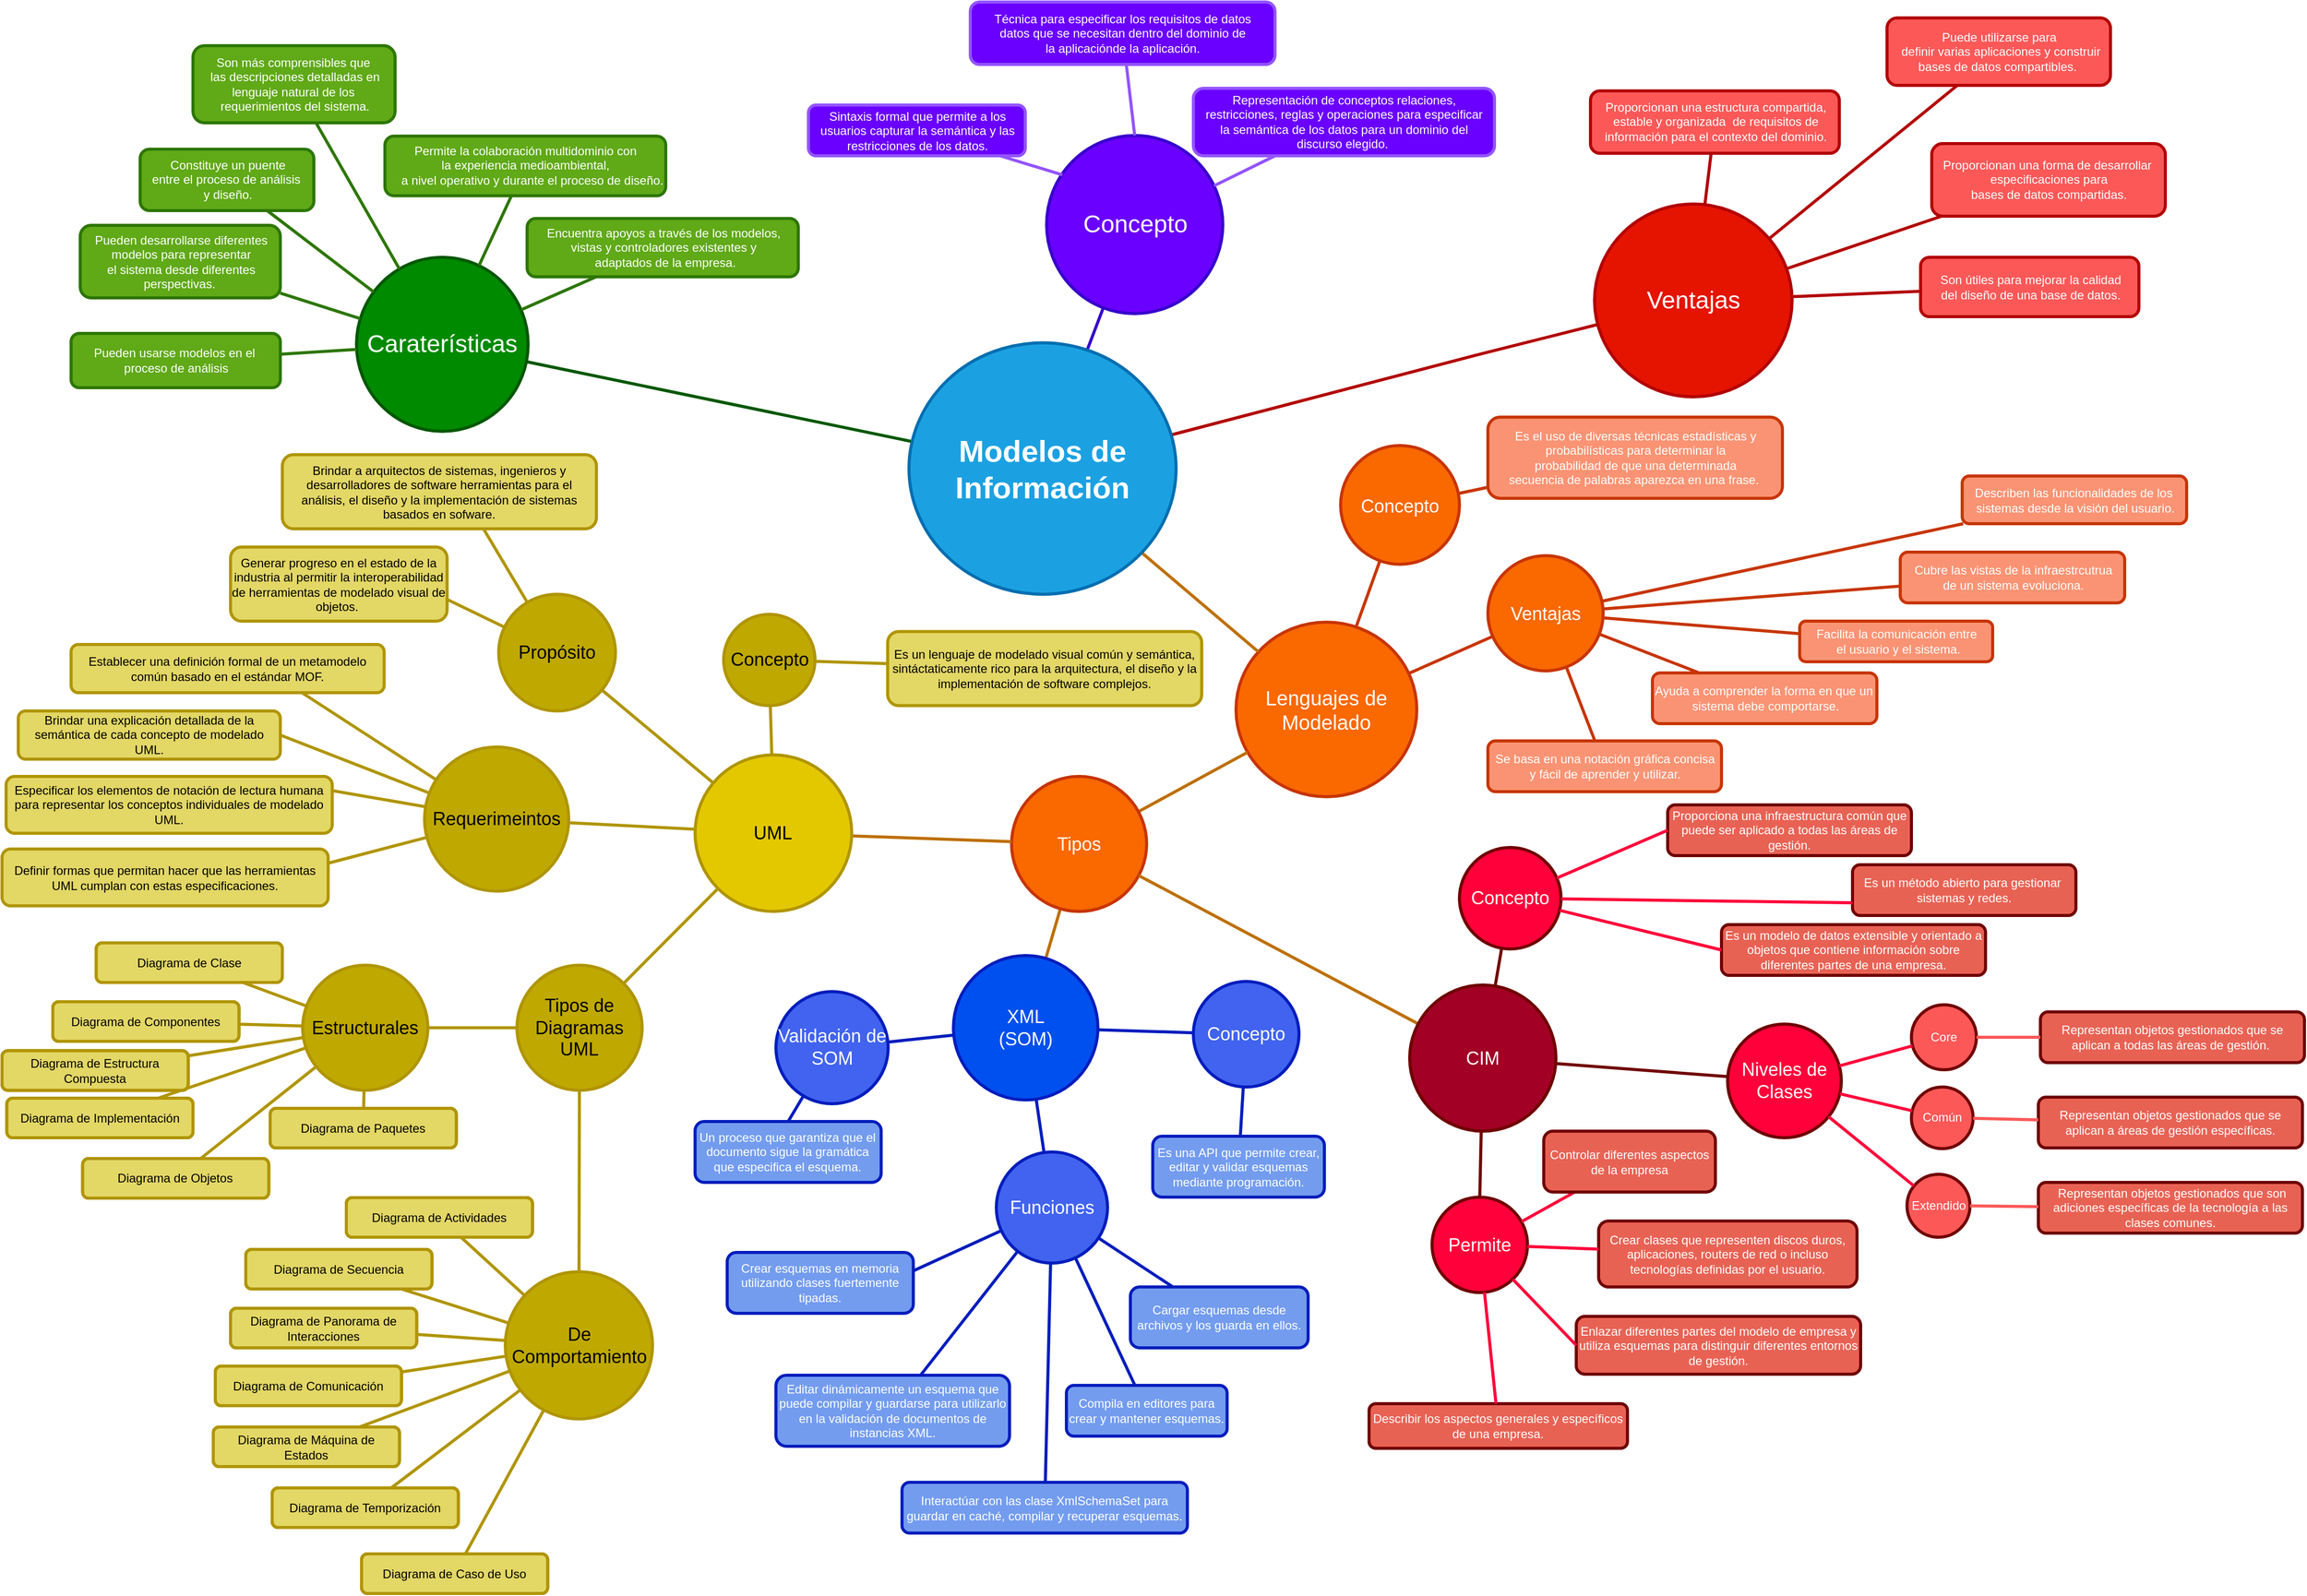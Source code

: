 <mxfile version="15.2.9" type="github">
  <diagram id="6a731a19-8d31-9384-78a2-239565b7b9f0" name="Page-1">
    <mxGraphModel dx="3890" dy="2540" grid="0" gridSize="10" guides="1" tooltips="1" connect="1" arrows="1" fold="1" page="1" pageScale="1" pageWidth="850" pageHeight="1100" background="#FFFFFF" math="0" shadow="0">
      <root>
        <mxCell id="0" />
        <mxCell id="1" parent="0" />
        <mxCell id="brMWc24JN0ioXn7CHDn6-1599" value="" style="endArrow=none;html=1;strokeWidth=3;strokeColor=#001DBC;fontColor=#FFFFFF;labelBackgroundColor=#182E3E;fillColor=#0050ef;entryX=0.5;entryY=1;entryDx=0;entryDy=0;" edge="1" parent="1" target="brMWc24JN0ioXn7CHDn6-1598" source="brMWc24JN0ioXn7CHDn6-1595">
          <mxGeometry width="50" height="50" relative="1" as="geometry">
            <mxPoint x="1783.502" y="1506.746" as="sourcePoint" />
            <mxPoint x="1749.321" y="1606.098" as="targetPoint" />
          </mxGeometry>
        </mxCell>
        <mxCell id="brMWc24JN0ioXn7CHDn6-1633" value="" style="endArrow=none;html=1;strokeWidth=3;strokeColor=#B09500;fontColor=#FFFFFF;labelBackgroundColor=#182E3E;fillColor=#e3c800;entryX=0.5;entryY=0;entryDx=0;entryDy=0;" edge="1" parent="1" source="brMWc24JN0ioXn7CHDn6-1631" target="brMWc24JN0ioXn7CHDn6-1632">
          <mxGeometry width="50" height="50" relative="1" as="geometry">
            <mxPoint x="1427.388" y="1399.279" as="sourcePoint" />
            <mxPoint x="1524.305" y="1434.706" as="targetPoint" />
          </mxGeometry>
        </mxCell>
        <mxCell id="brMWc24JN0ioXn7CHDn6-1638" value="" style="endArrow=none;html=1;strokeWidth=3;strokeColor=#B09500;fontColor=#FFFFFF;labelBackgroundColor=#182E3E;fillColor=#e3c800;entryX=0.5;entryY=0;entryDx=0;entryDy=0;" edge="1" parent="1" target="brMWc24JN0ioXn7CHDn6-1637" source="brMWc24JN0ioXn7CHDn6-1631">
          <mxGeometry width="50" height="50" relative="1" as="geometry">
            <mxPoint x="1458.769" y="1004.002" as="sourcePoint" />
            <mxPoint x="1439.305" y="1539.106" as="targetPoint" />
          </mxGeometry>
        </mxCell>
        <mxCell id="1350" value="&lt;font style=&quot;font-size: 24px&quot;&gt;Caraterísticas&lt;/font&gt;" style="ellipse;whiteSpace=wrap;html=1;shadow=0;fontFamily=Helvetica;fontSize=20;fontColor=#ffffff;align=center;strokeWidth=3;fillColor=#008a00;strokeColor=#005700;rounded=1;" parent="1" vertex="1">
          <mxGeometry x="1375" y="509.5" width="169" height="171.5" as="geometry" />
        </mxCell>
        <mxCell id="1351" value="&lt;font style=&quot;font-size: 24px&quot;&gt;Concepto&lt;/font&gt;" style="ellipse;whiteSpace=wrap;html=1;shadow=0;fontFamily=Helvetica;fontSize=20;fontColor=#ffffff;align=center;strokeWidth=3;fillColor=#6a00ff;strokeColor=#3700CC;rounded=1;" parent="1" vertex="1">
          <mxGeometry x="2054.5" y="389.5" width="173.5" height="175.5" as="geometry" />
        </mxCell>
        <mxCell id="1352" value="&lt;font style=&quot;font-size: 24px&quot;&gt;Ventajas&lt;/font&gt;" style="ellipse;whiteSpace=wrap;html=1;shadow=0;fontFamily=Helvetica;fontSize=20;fontColor=#ffffff;align=center;strokeWidth=3;fillColor=#e51400;strokeColor=#B20000;rounded=1;" parent="1" vertex="1">
          <mxGeometry x="2594" y="457" width="194.5" height="190" as="geometry" />
        </mxCell>
        <mxCell id="1354" value="Lenguajes de Modelado" style="ellipse;whiteSpace=wrap;html=1;shadow=0;fontFamily=Helvetica;fontSize=20;fontColor=#FFFFFF;align=center;strokeWidth=3;fillColor=#fa6800;strokeColor=#C73500;rounded=1;" parent="1" vertex="1">
          <mxGeometry x="2241" y="869" width="178" height="172" as="geometry" />
        </mxCell>
        <mxCell id="1359" style="endArrow=none;strokeWidth=3;strokeColor=#005700;html=1;fontColor=#FFFFFF;labelBackgroundColor=#182E3E;fillColor=#008a00;" parent="1" source="1515" target="1350" edge="1">
          <mxGeometry relative="1" as="geometry" />
        </mxCell>
        <mxCell id="1360" style="endArrow=none;strokeWidth=3;strokeColor=#3700CC;html=1;fontColor=#FFFFFF;labelBackgroundColor=#182E3E;fillColor=#6a00ff;" parent="1" source="1515" target="1351" edge="1">
          <mxGeometry relative="1" as="geometry">
            <mxPoint x="2083.5" y="633" as="sourcePoint" />
            <Array as="points" />
          </mxGeometry>
        </mxCell>
        <mxCell id="1361" value="" style="endArrow=none;strokeWidth=3;strokeColor=#B20000;html=1;fontColor=#FFFFFF;labelBackgroundColor=#182E3E;fillColor=#e51400;" parent="1" source="1515" target="1352" edge="1">
          <mxGeometry relative="1" as="geometry">
            <Array as="points">
              <mxPoint x="2477" y="606" />
            </Array>
          </mxGeometry>
        </mxCell>
        <mxCell id="1364" style="endArrow=none;strokeWidth=3;strokeColor=#BD7000;html=1;fontColor=#FFFFFF;labelBackgroundColor=#182E3E;fillColor=#f0a30a;" parent="1" source="1515" target="1354" edge="1">
          <mxGeometry relative="1" as="geometry">
            <mxPoint x="2073.556" y="899.264" as="sourcePoint" />
            <mxPoint x="2110.023" y="971.628" as="targetPoint" />
          </mxGeometry>
        </mxCell>
        <mxCell id="1368" value="Pueden usarse modelos en el&amp;nbsp;&lt;br&gt;proceso de análisis" style="fillColor=#60a917;strokeColor=#2D7600;strokeWidth=3;shadow=0;html=1;fontColor=#ffffff;rounded=1;" parent="1" vertex="1">
          <mxGeometry x="1094" y="584.5" width="206" height="53.5" as="geometry" />
        </mxCell>
        <mxCell id="1369" value="Pueden desarrollarse diferentes&lt;br&gt;modelos para representar&lt;br&gt;el sistema desde diferentes&lt;br&gt;perspectivas.&amp;nbsp;" style="fillColor=#60a917;strokeColor=#2D7600;strokeWidth=3;shadow=0;html=1;fontColor=#ffffff;rounded=1;" parent="1" vertex="1">
          <mxGeometry x="1103" y="478" width="197" height="71.5" as="geometry" />
        </mxCell>
        <mxCell id="1370" value="Constituye un puente&lt;br&gt;entre el proceso de análisis&amp;nbsp;&lt;br&gt;y diseño." style="fillColor=#60a917;strokeColor=#2D7600;strokeWidth=3;shadow=0;html=1;fontColor=#ffffff;rounded=1;" parent="1" vertex="1">
          <mxGeometry x="1162" y="403" width="171" height="60.5" as="geometry" />
        </mxCell>
        <mxCell id="1371" value="Son más comprensibles que&amp;nbsp;&lt;br&gt;las descripciones detalladas en&lt;br&gt;lenguaje natural de los&amp;nbsp;&lt;br&gt;requerimientos del sistema." style="fillColor=#60a917;strokeColor=#2D7600;strokeWidth=3;shadow=0;html=1;fontColor=#ffffff;rounded=1;" parent="1" vertex="1">
          <mxGeometry x="1214" y="301" width="199" height="76" as="geometry" />
        </mxCell>
        <mxCell id="1372" value="Permite la colaboración multidominio con &lt;br&gt;la experiencia medioambiental, &lt;br&gt;&amp;nbsp; &amp;nbsp; a nivel operativo y durante el proceso de diseño." style="fillColor=#60a917;strokeColor=#2D7600;strokeWidth=3;shadow=0;html=1;fontColor=#ffffff;rounded=1;" parent="1" vertex="1">
          <mxGeometry x="1403" y="390.12" width="276.5" height="58.75" as="geometry" />
        </mxCell>
        <mxCell id="1375" value="Encuentra apoyos a través de los modelos,&lt;br&gt;vistas y controladores&amp;nbsp;existentes y&lt;br&gt;&amp;nbsp;adaptados de la empresa." style="fillColor=#60a917;strokeColor=#2D7600;strokeWidth=3;shadow=0;html=1;fontColor=#ffffff;rounded=1;" parent="1" vertex="1">
          <mxGeometry x="1543" y="471.25" width="267" height="57.5" as="geometry" />
        </mxCell>
        <mxCell id="1380" value="" style="edgeStyle=none;endArrow=none;strokeWidth=3;strokeColor=#2D7600;html=1;fontColor=#FFFFFF;labelBackgroundColor=#182E3E;fillColor=#60a917;" parent="1" source="1350" target="1368" edge="1">
          <mxGeometry x="630" y="294.5" width="100" height="100" as="geometry">
            <mxPoint x="630" y="394.5" as="sourcePoint" />
            <mxPoint x="730" y="294.5" as="targetPoint" />
          </mxGeometry>
        </mxCell>
        <mxCell id="1381" value="" style="edgeStyle=none;endArrow=none;strokeWidth=3;strokeColor=#2D7600;html=1;fontColor=#FFFFFF;labelBackgroundColor=#182E3E;fillColor=#60a917;" parent="1" source="1350" target="1369" edge="1">
          <mxGeometry x="630" y="294.5" width="100" height="100" as="geometry">
            <mxPoint x="630" y="394.5" as="sourcePoint" />
            <mxPoint x="730" y="294.5" as="targetPoint" />
          </mxGeometry>
        </mxCell>
        <mxCell id="1382" value="" style="edgeStyle=none;endArrow=none;strokeWidth=3;strokeColor=#2D7600;html=1;fontColor=#FFFFFF;labelBackgroundColor=#182E3E;fillColor=#60a917;" parent="1" source="1350" target="1370" edge="1">
          <mxGeometry x="630" y="294.5" width="100" height="100" as="geometry">
            <mxPoint x="630" y="394.5" as="sourcePoint" />
            <mxPoint x="730" y="294.5" as="targetPoint" />
          </mxGeometry>
        </mxCell>
        <mxCell id="1383" value="" style="edgeStyle=none;endArrow=none;strokeWidth=3;strokeColor=#2D7600;html=1;fontColor=#FFFFFF;labelBackgroundColor=#182E3E;fillColor=#60a917;" parent="1" source="1350" target="1371" edge="1">
          <mxGeometry x="630" y="294.5" width="100" height="100" as="geometry">
            <mxPoint x="630" y="394.5" as="sourcePoint" />
            <mxPoint x="730" y="294.5" as="targetPoint" />
          </mxGeometry>
        </mxCell>
        <mxCell id="1384" value="" style="edgeStyle=none;endArrow=none;strokeWidth=3;strokeColor=#2D7600;html=1;fontColor=#FFFFFF;labelBackgroundColor=#182E3E;fillColor=#60a917;" parent="1" source="1350" target="1372" edge="1">
          <mxGeometry x="630" y="294.5" width="100" height="100" as="geometry">
            <mxPoint x="630" y="394.5" as="sourcePoint" />
            <mxPoint x="730" y="294.5" as="targetPoint" />
          </mxGeometry>
        </mxCell>
        <mxCell id="1387" value="" style="edgeStyle=none;endArrow=none;strokeWidth=3;strokeColor=#2D7600;html=1;fontColor=#FFFFFF;labelBackgroundColor=#182E3E;fillColor=#60a917;" parent="1" source="1350" target="1375" edge="1">
          <mxGeometry x="630" y="294.5" width="100" height="100" as="geometry">
            <mxPoint x="630" y="394.5" as="sourcePoint" />
            <mxPoint x="730" y="294.5" as="targetPoint" />
          </mxGeometry>
        </mxCell>
        <mxCell id="1388" value="Sintaxis formal que permite a los &lt;br&gt;usuarios capturar&amp;nbsp;la semántica y las &lt;br&gt;restricciones de los datos." style="fillColor=#6a00ff;strokeColor=#9354FF;strokeWidth=3;shadow=0;html=1;fontColor=#ffffff;rounded=1;" parent="1" vertex="1">
          <mxGeometry x="1820" y="359.5" width="213.5" height="50" as="geometry" />
        </mxCell>
        <mxCell id="1392" value="&lt;div&gt;Técnica para especificar los requisitos de datos&lt;/div&gt;&lt;div&gt;datos que se necesitan dentro del dominio de&lt;/div&gt;&lt;div&gt;&amp;nbsp;la aplicación&lt;span&gt;de la aplicación.&amp;nbsp;&lt;/span&gt;&lt;/div&gt;" style="fillColor=#6a00ff;strokeColor=#9354FF;strokeWidth=3;shadow=0;html=1;fontColor=#ffffff;rounded=1;" parent="1" vertex="1">
          <mxGeometry x="1979.37" y="258" width="300" height="61.5" as="geometry" />
        </mxCell>
        <mxCell id="1393" value="Representación de conceptos relaciones, &lt;br&gt;restricciones,&amp;nbsp;reglas y operaciones para especificar &lt;br&gt;la semántica de los datos para un dominio del &lt;br&gt;discurso elegido.&amp;nbsp;" style="fillColor=#6a00ff;strokeColor=#9354FF;strokeWidth=3;shadow=0;html=1;fontColor=#ffffff;rounded=1;" parent="1" vertex="1">
          <mxGeometry x="2199" y="343" width="296.5" height="66.5" as="geometry" />
        </mxCell>
        <mxCell id="1400" value="" style="edgeStyle=none;endArrow=none;strokeWidth=3;strokeColor=#9354FF;html=1;exitX=0.09;exitY=0.221;exitDx=0;exitDy=0;exitPerimeter=0;fontColor=#FFFFFF;labelBackgroundColor=#182E3E;fillColor=#6a00ff;" parent="1" source="1351" target="1388" edge="1">
          <mxGeometry x="848.88" y="-18.25" width="100" height="100" as="geometry">
            <mxPoint x="848.88" y="81.75" as="sourcePoint" />
            <mxPoint x="948.88" y="-18.25" as="targetPoint" />
          </mxGeometry>
        </mxCell>
        <mxCell id="1404" value="" style="edgeStyle=none;endArrow=none;strokeWidth=3;strokeColor=#9354FF;html=1;exitX=0.5;exitY=0;exitDx=0;exitDy=0;fontColor=#FFFFFF;labelBackgroundColor=#182E3E;fillColor=#6a00ff;" parent="1" source="1351" target="1392" edge="1">
          <mxGeometry x="848.88" y="-18.25" width="100" height="100" as="geometry">
            <mxPoint x="848.88" y="81.75" as="sourcePoint" />
            <mxPoint x="948.88" y="-18.25" as="targetPoint" />
          </mxGeometry>
        </mxCell>
        <mxCell id="1405" value="" style="edgeStyle=none;endArrow=none;strokeWidth=3;strokeColor=#9354FF;html=1;fontColor=#FFFFFF;labelBackgroundColor=#182E3E;fillColor=#f0a30a;" parent="1" source="1351" target="1393" edge="1">
          <mxGeometry x="848.88" y="-18.25" width="100" height="100" as="geometry">
            <mxPoint x="848.88" y="81.75" as="sourcePoint" />
            <mxPoint x="948.88" y="-18.25" as="targetPoint" />
          </mxGeometry>
        </mxCell>
        <mxCell id="1416" value="Proporcionan una estructura compartida, &lt;br&gt;estable y organizada&amp;nbsp;&amp;nbsp;de requisitos de&lt;br&gt;&amp;nbsp;información para el contexto del dominio.&amp;nbsp;" style="fillColor=#FC5858;strokeColor=#B20000;strokeWidth=3;shadow=0;html=1;fontColor=#ffffff;rounded=1;" parent="1" vertex="1">
          <mxGeometry x="2590" y="345.5" width="245" height="61.5" as="geometry" />
        </mxCell>
        <mxCell id="1417" value="Puede utilizarse para&lt;br&gt;&amp;nbsp;definir varias aplicaciones y&amp;nbsp;construir &lt;br&gt;bases de datos compartibles.&amp;nbsp;" style="fillColor=#FC5858;strokeColor=#B20000;strokeWidth=3;shadow=0;html=1;fontColor=#ffffff;rounded=1;" parent="1" vertex="1">
          <mxGeometry x="2882" y="273.62" width="220" height="66.5" as="geometry" />
        </mxCell>
        <mxCell id="1418" value="&lt;div&gt;Proporcionan una forma de desarrollar&amp;nbsp;&lt;/div&gt;&lt;div&gt;especificaciones para&lt;/div&gt;&lt;div&gt;bases de datos compartidas.&lt;/div&gt;" style="fillColor=#FC5858;strokeColor=#B20000;strokeWidth=3;shadow=0;html=1;fontColor=#ffffff;rounded=1;" parent="1" vertex="1">
          <mxGeometry x="2926" y="397.5" width="230" height="71.5" as="geometry" />
        </mxCell>
        <mxCell id="1419" value="Son útiles para mejorar la&amp;nbsp;calidad &lt;br&gt;del diseño de una base de datos." style="fillColor=#FC5858;strokeColor=#B20000;strokeWidth=3;shadow=0;html=1;fontColor=#ffffff;rounded=1;" parent="1" vertex="1">
          <mxGeometry x="2915" y="509.5" width="215" height="58.5" as="geometry" />
        </mxCell>
        <mxCell id="1427" value="" style="edgeStyle=none;endArrow=none;strokeWidth=3;strokeColor=#B20000;html=1;fontColor=#FFFFFF;labelBackgroundColor=#182E3E;fillColor=#e51400;" parent="1" source="1352" target="1416" edge="1">
          <mxGeometry x="1285.5" y="251.5" width="100" height="100" as="geometry">
            <mxPoint x="1285.5" y="351.5" as="sourcePoint" />
            <mxPoint x="1385.5" y="251.5" as="targetPoint" />
          </mxGeometry>
        </mxCell>
        <mxCell id="1428" value="" style="edgeStyle=none;endArrow=none;strokeWidth=3;strokeColor=#B20000;html=1;fontColor=#FFFFFF;labelBackgroundColor=#182E3E;fillColor=#e51400;" parent="1" source="1352" target="1417" edge="1">
          <mxGeometry x="1285.5" y="251.5" width="100" height="100" as="geometry">
            <mxPoint x="1285.5" y="351.5" as="sourcePoint" />
            <mxPoint x="1385.5" y="251.5" as="targetPoint" />
          </mxGeometry>
        </mxCell>
        <mxCell id="1429" value="" style="edgeStyle=none;endArrow=none;strokeWidth=3;strokeColor=#B20000;html=1;fontColor=#FFFFFF;labelBackgroundColor=#182E3E;fillColor=#e51400;" parent="1" source="1352" target="1418" edge="1">
          <mxGeometry x="1285.5" y="251.5" width="100" height="100" as="geometry">
            <mxPoint x="1285.5" y="351.5" as="sourcePoint" />
            <mxPoint x="1385.5" y="251.5" as="targetPoint" />
          </mxGeometry>
        </mxCell>
        <mxCell id="1430" value="" style="edgeStyle=none;endArrow=none;strokeWidth=3;strokeColor=#B20000;html=1;fontColor=#FFFFFF;labelBackgroundColor=#182E3E;fillColor=#e51400;" parent="1" source="1352" target="1419" edge="1">
          <mxGeometry x="1285.5" y="251.5" width="100" height="100" as="geometry">
            <mxPoint x="1285.5" y="351.5" as="sourcePoint" />
            <mxPoint x="1385.5" y="251.5" as="targetPoint" />
          </mxGeometry>
        </mxCell>
        <mxCell id="1460" value="Cubre las vistas de la infraestrcutrua&lt;br&gt;de un sistema evoluciona." style="fillColor=#FA9373;strokeColor=#C73500;strokeWidth=3;shadow=0;html=1;fontColor=#FFFFFF;rounded=1;" parent="1" vertex="1">
          <mxGeometry x="2895" y="800" width="221" height="50" as="geometry" />
        </mxCell>
        <mxCell id="1463" value="" style="edgeStyle=none;endArrow=none;strokeWidth=3;strokeColor=#C73500;html=1;fontColor=#FFFFFF;labelBackgroundColor=#182E3E;fillColor=#fa6800;" parent="1" source="brMWc24JN0ioXn7CHDn6-1546" target="1460" edge="1">
          <mxGeometry x="1619.5" y="-107.25" width="100" height="100" as="geometry">
            <mxPoint x="1619.5" y="-7.25" as="sourcePoint" />
            <mxPoint x="1719.5" y="-107.25" as="targetPoint" />
          </mxGeometry>
        </mxCell>
        <mxCell id="1464" value="" style="edgeStyle=none;endArrow=none;strokeWidth=3;strokeColor=#BD7000;html=1;fontColor=#FFFFFF;labelBackgroundColor=#182E3E;fillColor=#f0a30a;" parent="1" source="brMWc24JN0ioXn7CHDn6-1557" target="brMWc24JN0ioXn7CHDn6-1565" edge="1">
          <mxGeometry x="986.12" y="118.59" width="100" height="100" as="geometry">
            <mxPoint x="2031.865" y="1287.246" as="sourcePoint" />
            <mxPoint x="1659.62" y="1473.34" as="targetPoint" />
          </mxGeometry>
        </mxCell>
        <mxCell id="1514" style="edgeStyle=orthogonalEdgeStyle;html=1;exitX=0.75;exitY=0;entryX=0.75;entryY=0;startArrow=none;startFill=0;endArrow=block;endFill=1;jettySize=auto;orthogonalLoop=1;strokeColor=#B20000;strokeWidth=3;fontSize=20;fontColor=#FFFFFF;labelBackgroundColor=#182E3E;fillColor=#e51400;" parent="1" edge="1">
          <mxGeometry relative="1" as="geometry">
            <mxPoint x="2865.5" y="516.5" as="sourcePoint" />
            <mxPoint x="2865.5" y="516.5" as="targetPoint" />
          </mxGeometry>
        </mxCell>
        <mxCell id="1515" value="Modelos de Información" style="ellipse;whiteSpace=wrap;html=1;shadow=0;fontFamily=Helvetica;fontSize=30;fontColor=#ffffff;align=center;strokeColor=#006EAF;strokeWidth=3;fillColor=#1ba1e2;fontStyle=1;rounded=1;" parent="1" vertex="1">
          <mxGeometry x="1919" y="593.75" width="263" height="247.75" as="geometry" />
        </mxCell>
        <mxCell id="1541" value="" style="edgeStyle=none;endArrow=none;strokeWidth=3;strokeColor=#C73500;html=1;fontColor=#FFFFFF;labelBackgroundColor=#182E3E;fillColor=#fa6800;" parent="1" source="1354" target="brMWc24JN0ioXn7CHDn6-1542" edge="1">
          <mxGeometry x="-545" y="-305.75" width="100" height="100" as="geometry">
            <mxPoint x="-545" y="-205.75" as="sourcePoint" />
            <mxPoint x="2398.481" y="1074" as="targetPoint" />
            <Array as="points" />
          </mxGeometry>
        </mxCell>
        <mxCell id="brMWc24JN0ioXn7CHDn6-1542" value="&lt;font style=&quot;font-size: 18px&quot;&gt;Concepto&lt;/font&gt;" style="ellipse;whiteSpace=wrap;html=1;aspect=fixed;fillColor=#fa6800;strokeColor=#C73500;rounded=1;fontColor=#FFFFFF;fontSize=20;strokeWidth=3;" vertex="1" parent="1">
          <mxGeometry x="2344" y="695" width="117" height="117" as="geometry" />
        </mxCell>
        <mxCell id="brMWc24JN0ioXn7CHDn6-1543" value="Es el uso de diversas técnicas estadísticas y &lt;br&gt;probabilísticas para&amp;nbsp;determinar la &lt;br&gt;probabilidad&amp;nbsp;de que una determinada &lt;br&gt;secuencia&amp;nbsp;de palabras aparezca en una frase.&amp;nbsp;" style="fillColor=#FA9373;strokeColor=#C73500;strokeWidth=3;shadow=0;html=1;fontColor=#FFFFFF;rounded=1;" vertex="1" parent="1">
          <mxGeometry x="2489" y="667" width="290" height="80" as="geometry" />
        </mxCell>
        <mxCell id="brMWc24JN0ioXn7CHDn6-1544" value="" style="edgeStyle=none;endArrow=none;strokeWidth=3;strokeColor=#C73500;html=1;fontColor=#FFFFFF;labelBackgroundColor=#182E3E;fillColor=#fa6800;" edge="1" parent="1" target="brMWc24JN0ioXn7CHDn6-1543" source="brMWc24JN0ioXn7CHDn6-1542">
          <mxGeometry x="1773.28" y="-552.09" width="100" height="100" as="geometry">
            <mxPoint x="3043" y="627.25" as="sourcePoint" />
            <mxPoint x="1873.28" y="-552.09" as="targetPoint" />
          </mxGeometry>
        </mxCell>
        <mxCell id="brMWc24JN0ioXn7CHDn6-1545" value="" style="edgeStyle=none;endArrow=none;strokeWidth=3;strokeColor=#C73500;html=1;fontColor=#FFFFFF;labelBackgroundColor=#182E3E;fillColor=#fa6800;" edge="1" parent="1" target="brMWc24JN0ioXn7CHDn6-1546" source="1354">
          <mxGeometry x="990" y="234" width="100" height="100" as="geometry">
            <mxPoint x="2469.835" y="1232.943" as="sourcePoint" />
            <mxPoint x="2569.981" y="1192.25" as="targetPoint" />
            <Array as="points" />
            <mxPoint x="-9" y="4" as="offset" />
          </mxGeometry>
        </mxCell>
        <mxCell id="brMWc24JN0ioXn7CHDn6-1546" value="&lt;font style=&quot;font-size: 18px&quot;&gt;Ventajas&lt;/font&gt;" style="ellipse;whiteSpace=wrap;html=1;aspect=fixed;fillColor=#fa6800;strokeColor=#C73500;rounded=1;fontColor=#FFFFFF;fontSize=20;strokeWidth=3;" vertex="1" parent="1">
          <mxGeometry x="2489" y="803.5" width="113.5" height="113.5" as="geometry" />
        </mxCell>
        <mxCell id="brMWc24JN0ioXn7CHDn6-1547" value="Facilita la comunicación entre&lt;br&gt;&amp;nbsp;el usuario y el&amp;nbsp;sistema." style="fillColor=#FA9373;strokeColor=#C73500;strokeWidth=3;shadow=0;html=1;fontColor=#FFFFFF;rounded=1;" vertex="1" parent="1">
          <mxGeometry x="2796" y="868" width="190" height="40" as="geometry" />
        </mxCell>
        <mxCell id="brMWc24JN0ioXn7CHDn6-1548" value="" style="edgeStyle=none;endArrow=none;strokeWidth=3;strokeColor=#C73500;html=1;fontColor=#FFFFFF;labelBackgroundColor=#182E3E;fillColor=#fa6800;" edge="1" parent="1" target="brMWc24JN0ioXn7CHDn6-1547" source="brMWc24JN0ioXn7CHDn6-1546">
          <mxGeometry x="1769.5" y="-178.37" width="100" height="100" as="geometry">
            <mxPoint x="3462.353" y="960.252" as="sourcePoint" />
            <mxPoint x="1869.5" y="-178.37" as="targetPoint" />
          </mxGeometry>
        </mxCell>
        <mxCell id="brMWc24JN0ioXn7CHDn6-1550" value="Describen las funcionalidades de los&amp;nbsp;&lt;br&gt;sistemas desde la visión del usuario." style="fillColor=#FA9373;strokeColor=#C73500;strokeWidth=3;shadow=0;html=1;fontColor=#FFFFFF;rounded=1;" vertex="1" parent="1">
          <mxGeometry x="2956" y="725" width="221" height="47" as="geometry" />
        </mxCell>
        <mxCell id="brMWc24JN0ioXn7CHDn6-1551" value="" style="edgeStyle=none;endArrow=none;strokeWidth=3;strokeColor=#C73500;html=1;fontColor=#FFFFFF;labelBackgroundColor=#182E3E;fillColor=#fa6800;" edge="1" parent="1" target="brMWc24JN0ioXn7CHDn6-1550" source="brMWc24JN0ioXn7CHDn6-1546">
          <mxGeometry x="1899.5" y="-107.25" width="100" height="100" as="geometry">
            <mxPoint x="3659.812" y="1048.942" as="sourcePoint" />
            <mxPoint x="1999.5" y="-107.25" as="targetPoint" />
          </mxGeometry>
        </mxCell>
        <mxCell id="brMWc24JN0ioXn7CHDn6-1552" value="Se basa en una notación gráfica concisa&lt;br&gt;y fácil de aprender y utilizar.&lt;span style=&quot;font-family: monospace; font-size: 0px;&quot;&gt;%3CmxGraphModel%3E%3Croot%3E%3CmxCell%20id%3D%220%22%2F%3E%3CmxCell%20id%3D%221%22%20parent%3D%220%22%2F%3E%3CmxCell%20id%3D%222%22%20value%3D%22Cubre%20las%20vistas%20de%20la%20infraestrcutrua%26lt%3Bbr%26gt%3Bde%20un%20sistema%20evoluciona.%22%20style%3D%22fillColor%3D%23a29dc5%3BstrokeColor%3Dnone%3BstrokeWidth%3D3%3Bshadow%3D0%3Bhtml%3D1%3BfontColor%3D%23FFFFFF%3Brounded%3D1%3B%22%20vertex%3D%221%22%20parent%3D%221%22%3E%3CmxGeometry%20x%3D%221430%22%20y%3D%22797%22%20width%3D%22221%22%20height%3D%2250%22%20as%3D%22geometry%22%2F%3E%3C%2FmxCell%3E%3CmxCell%20id%3D%223%22%20value%3D%22%22%20style%3D%22edgeStyle%3Dnone%3BendArrow%3Dnone%3BstrokeWidth%3D3%3BstrokeColor%3D%23A29DC5%3Bhtml%3D1%3B%22%20edge%3D%221%22%20target%3D%222%22%20parent%3D%221%22%3E%3CmxGeometry%20x%3D%22-110%22%20y%3D%22-234.75%22%20width%3D%22100%22%20height%3D%22100%22%20as%3D%22geometry%22%3E%3CmxPoint%20x%3D%221650.312%22%20y%3D%22921.442%22%20as%3D%22sourcePoint%22%2F%3E%3CmxPoint%20x%3D%22-10%22%20y%3D%22-234.75%22%20as%3D%22targetPoint%22%2F%3E%3C%2FmxGeometry%3E%3C%2FmxCell%3E%3C%2Froot%3E%3C%2FmxGraphModel%3E&lt;/span&gt;" style="fillColor=#FA9373;strokeColor=#C73500;strokeWidth=3;shadow=0;html=1;fontColor=#FFFFFF;rounded=1;" vertex="1" parent="1">
          <mxGeometry x="2489" y="986" width="230" height="50" as="geometry" />
        </mxCell>
        <mxCell id="brMWc24JN0ioXn7CHDn6-1553" value="" style="edgeStyle=none;endArrow=none;strokeWidth=3;strokeColor=#C73500;html=1;fontColor=#FFFFFF;labelBackgroundColor=#182E3E;fillColor=#fa6800;" edge="1" parent="1" target="brMWc24JN0ioXn7CHDn6-1552" source="brMWc24JN0ioXn7CHDn6-1546">
          <mxGeometry x="2029.5" y="-36" width="100" height="100" as="geometry">
            <mxPoint x="3789.812" y="1120.192" as="sourcePoint" />
            <mxPoint x="2129.5" y="-36" as="targetPoint" />
          </mxGeometry>
        </mxCell>
        <mxCell id="brMWc24JN0ioXn7CHDn6-1554" value="Ayuda a comprender la forma en que un&amp;nbsp;&lt;br&gt;sistema debe comportarse." style="fillColor=#FA9373;strokeColor=#C73500;strokeWidth=3;shadow=0;html=1;fontColor=#FFFFFF;rounded=1;" vertex="1" parent="1">
          <mxGeometry x="2651" y="919" width="221" height="50" as="geometry" />
        </mxCell>
        <mxCell id="brMWc24JN0ioXn7CHDn6-1555" value="" style="edgeStyle=none;endArrow=none;strokeWidth=3;strokeColor=#C73500;html=1;fontColor=#FFFFFF;labelBackgroundColor=#182E3E;fillColor=#fa6800;" edge="1" parent="1" target="brMWc24JN0ioXn7CHDn6-1554" source="brMWc24JN0ioXn7CHDn6-1546">
          <mxGeometry x="2008.79" y="41.5" width="100" height="100" as="geometry">
            <mxPoint x="3449.503" y="1072.755" as="sourcePoint" />
            <mxPoint x="2108.79" y="41.5" as="targetPoint" />
          </mxGeometry>
        </mxCell>
        <mxCell id="brMWc24JN0ioXn7CHDn6-1556" value="" style="edgeStyle=none;endArrow=none;strokeWidth=3;strokeColor=#BD7000;html=1;fontColor=#FFFFFF;labelBackgroundColor=#182E3E;fillColor=#f0a30a;" edge="1" parent="1" target="brMWc24JN0ioXn7CHDn6-1557" source="1354">
          <mxGeometry x="-612.5" y="114.63" width="100" height="100" as="geometry">
            <mxPoint x="2187.751" y="1323.003" as="sourcePoint" />
            <mxPoint x="2330.981" y="1494.38" as="targetPoint" />
            <Array as="points" />
          </mxGeometry>
        </mxCell>
        <mxCell id="brMWc24JN0ioXn7CHDn6-1557" value="&lt;font style=&quot;font-size: 18px&quot;&gt;Tipos&lt;/font&gt;" style="ellipse;whiteSpace=wrap;html=1;aspect=fixed;fillColor=#fa6800;strokeColor=#C73500;rounded=1;fontColor=#FFFFFF;direction=south;strokeWidth=3;" vertex="1" parent="1">
          <mxGeometry x="2020" y="1021" width="133" height="133" as="geometry" />
        </mxCell>
        <mxCell id="brMWc24JN0ioXn7CHDn6-1559" value="" style="edgeStyle=none;endArrow=none;strokeWidth=3;strokeColor=#BD7000;html=1;fontColor=#FFFFFF;labelBackgroundColor=#182E3E;fillColor=#f0a30a;" edge="1" parent="1" target="brMWc24JN0ioXn7CHDn6-1566" source="brMWc24JN0ioXn7CHDn6-1557">
          <mxGeometry x="1194.75" y="-6.45" width="100" height="100" as="geometry">
            <mxPoint x="2400.227" y="1314.005" as="sourcePoint" />
            <mxPoint x="1811.35" y="1354" as="targetPoint" />
          </mxGeometry>
        </mxCell>
        <mxCell id="brMWc24JN0ioXn7CHDn6-1561" value="" style="edgeStyle=none;endArrow=none;strokeWidth=3;strokeColor=#BD7000;html=1;fontColor=#FFFFFF;labelBackgroundColor=#182E3E;fillColor=#f0a30a;" edge="1" parent="1" target="brMWc24JN0ioXn7CHDn6-1564" source="brMWc24JN0ioXn7CHDn6-1557">
          <mxGeometry x="667.5" y="-12.45" width="100" height="100" as="geometry">
            <mxPoint x="1872.977" y="1308.005" as="sourcePoint" />
            <mxPoint x="1225.406" y="1278.759" as="targetPoint" />
          </mxGeometry>
        </mxCell>
        <mxCell id="brMWc24JN0ioXn7CHDn6-1564" value="&lt;font style=&quot;font-size: 18px&quot;&gt;UML&lt;/font&gt;" style="ellipse;whiteSpace=wrap;html=1;aspect=fixed;fillColor=#e3c800;strokeColor=#B09500;rounded=1;fontColor=#000000;strokeWidth=3;" vertex="1" parent="1">
          <mxGeometry x="1708.37" y="999.75" width="154.25" height="154.25" as="geometry" />
        </mxCell>
        <mxCell id="brMWc24JN0ioXn7CHDn6-1565" value="&lt;font style=&quot;font-size: 18px&quot;&gt;XML&lt;br&gt;(SOM)&lt;br&gt;&lt;/font&gt;" style="ellipse;whiteSpace=wrap;html=1;aspect=fixed;fillColor=#0050ef;strokeColor=#001DBC;rounded=1;fontColor=#ffffff;strokeWidth=3;" vertex="1" parent="1">
          <mxGeometry x="1962.75" y="1197.5" width="142.25" height="142.25" as="geometry" />
        </mxCell>
        <mxCell id="brMWc24JN0ioXn7CHDn6-1566" value="&lt;font style=&quot;font-size: 18px&quot;&gt;CIM&lt;/font&gt;" style="ellipse;whiteSpace=wrap;html=1;aspect=fixed;fillColor=#a20025;strokeColor=#6F0000;rounded=1;fontColor=#ffffff;strokeWidth=3;" vertex="1" parent="1">
          <mxGeometry x="2412" y="1226.5" width="144" height="144" as="geometry" />
        </mxCell>
        <mxCell id="brMWc24JN0ioXn7CHDn6-1569" value="Es un método abierto para gestionar&amp;nbsp;&lt;br&gt;sistemas y redes." style="rounded=1;whiteSpace=wrap;html=1;fillColor=#E86254;strokeColor=#6F0000;fontColor=#ffffff;strokeWidth=3;" vertex="1" parent="1">
          <mxGeometry x="2848" y="1108" width="220" height="50" as="geometry" />
        </mxCell>
        <mxCell id="brMWc24JN0ioXn7CHDn6-1571" value="" style="endArrow=none;html=1;strokeWidth=3;strokeColor=#6F0000;fontColor=#FFFFFF;labelBackgroundColor=#182E3E;fillColor=#a20025;" edge="1" parent="1" source="brMWc24JN0ioXn7CHDn6-1566" target="brMWc24JN0ioXn7CHDn6-1576">
          <mxGeometry width="50" height="50" relative="1" as="geometry">
            <mxPoint x="2650" y="1205.09" as="sourcePoint" />
            <mxPoint x="2590" y="1384.22" as="targetPoint" />
          </mxGeometry>
        </mxCell>
        <mxCell id="brMWc24JN0ioXn7CHDn6-1572" value="&lt;span style=&quot;font-size: 18px&quot;&gt;Niveles de Clases&lt;/span&gt;" style="ellipse;whiteSpace=wrap;html=1;aspect=fixed;rounded=1;fillColor=#FF003A;strokeColor=#6F0000;fontColor=#ffffff;strokeWidth=3;" vertex="1" parent="1">
          <mxGeometry x="2725" y="1265" width="112" height="112" as="geometry" />
        </mxCell>
        <mxCell id="brMWc24JN0ioXn7CHDn6-1573" value="" style="endArrow=none;html=1;strokeColor=#6F0000;strokeWidth=3;fontColor=#FFFFFF;labelBackgroundColor=#182E3E;fillColor=#a20025;" edge="1" parent="1" target="brMWc24JN0ioXn7CHDn6-1572" source="brMWc24JN0ioXn7CHDn6-1566">
          <mxGeometry width="50" height="50" relative="1" as="geometry">
            <mxPoint x="2368.79" y="1571.425" as="sourcePoint" />
            <mxPoint x="2631.21" y="1335.09" as="targetPoint" />
          </mxGeometry>
        </mxCell>
        <mxCell id="brMWc24JN0ioXn7CHDn6-1575" value="" style="endArrow=none;html=1;entryX=0.5;entryY=0;entryDx=0;entryDy=0;strokeWidth=3;strokeColor=#6F0000;fontColor=#FFFFFF;labelBackgroundColor=#182E3E;fillColor=#a20025;" edge="1" parent="1" source="brMWc24JN0ioXn7CHDn6-1566" target="brMWc24JN0ioXn7CHDn6-1577">
          <mxGeometry width="50" height="50" relative="1" as="geometry">
            <mxPoint x="2433.566" y="1424.766" as="sourcePoint" />
            <mxPoint x="2399.125" y="1595.09" as="targetPoint" />
          </mxGeometry>
        </mxCell>
        <mxCell id="brMWc24JN0ioXn7CHDn6-1576" value="&lt;font style=&quot;font-size: 18px&quot;&gt;Concepto&lt;/font&gt;" style="ellipse;whiteSpace=wrap;html=1;aspect=fixed;rounded=1;fillColor=#FF003A;strokeColor=#6F0000;fontColor=#ffffff;strokeWidth=3;" vertex="1" parent="1">
          <mxGeometry x="2461" y="1091" width="100" height="100" as="geometry" />
        </mxCell>
        <mxCell id="brMWc24JN0ioXn7CHDn6-1577" value="&lt;font style=&quot;font-size: 18px&quot;&gt;Permite&lt;/font&gt;" style="ellipse;whiteSpace=wrap;html=1;aspect=fixed;rounded=1;fillColor=#FF003A;strokeColor=#6F0000;fontColor=#ffffff;strokeWidth=3;" vertex="1" parent="1">
          <mxGeometry x="2434" y="1435.5" width="94" height="94" as="geometry" />
        </mxCell>
        <mxCell id="brMWc24JN0ioXn7CHDn6-1581" value="" style="endArrow=none;html=1;strokeColor=#FF003A;strokeWidth=3;fontColor=#FFFFFF;labelBackgroundColor=#182E3E;entryX=0;entryY=0.75;entryDx=0;entryDy=0;fillColor=#a20025;" edge="1" parent="1" source="brMWc24JN0ioXn7CHDn6-1576" target="brMWc24JN0ioXn7CHDn6-1569">
          <mxGeometry width="50" height="50" relative="1" as="geometry">
            <mxPoint x="2363.171" y="1440.501" as="sourcePoint" />
            <mxPoint x="2524.997" y="1447.912" as="targetPoint" />
          </mxGeometry>
        </mxCell>
        <mxCell id="brMWc24JN0ioXn7CHDn6-1583" value="Proporciona una infraestructura&amp;nbsp;común&amp;nbsp;que puede ser aplicado&amp;nbsp;a todas las áreas de gestión." style="rounded=1;whiteSpace=wrap;html=1;fillColor=#E86254;strokeColor=#6F0000;fontColor=#ffffff;strokeWidth=3;" vertex="1" parent="1">
          <mxGeometry x="2666" y="1049" width="240" height="50" as="geometry" />
        </mxCell>
        <mxCell id="brMWc24JN0ioXn7CHDn6-1585" value="Es un modelo de datos extensible y orientado a objetos que contiene información sobre diferentes partes de una empresa." style="rounded=1;whiteSpace=wrap;html=1;fillColor=#E86254;strokeColor=#6F0000;fontColor=#ffffff;strokeWidth=3;" vertex="1" parent="1">
          <mxGeometry x="2719" y="1167" width="260" height="50" as="geometry" />
        </mxCell>
        <mxCell id="brMWc24JN0ioXn7CHDn6-1586" value="" style="endArrow=none;html=1;strokeWidth=3;strokeColor=#FF003A;fontColor=#FFFFFF;labelBackgroundColor=#182E3E;entryX=0;entryY=0.5;entryDx=0;entryDy=0;fillColor=#a20025;" edge="1" parent="1" target="brMWc24JN0ioXn7CHDn6-1585" source="brMWc24JN0ioXn7CHDn6-1576">
          <mxGeometry width="50" height="50" relative="1" as="geometry">
            <mxPoint x="2509.883" y="1538.829" as="sourcePoint" />
            <mxPoint x="2706.567" y="1721.692" as="targetPoint" />
          </mxGeometry>
        </mxCell>
        <mxCell id="brMWc24JN0ioXn7CHDn6-1588" value="" style="endArrow=none;html=1;strokeWidth=3;strokeColor=#001DBC;fontColor=#FFFFFF;labelBackgroundColor=#182E3E;fillColor=#0050ef;" edge="1" parent="1" target="brMWc24JN0ioXn7CHDn6-1589" source="brMWc24JN0ioXn7CHDn6-1565">
          <mxGeometry width="50" height="50" relative="1" as="geometry">
            <mxPoint x="2121.251" y="1346.751" as="sourcePoint" />
            <mxPoint x="2119.495" y="1518.54" as="targetPoint" />
          </mxGeometry>
        </mxCell>
        <mxCell id="brMWc24JN0ioXn7CHDn6-1589" value="&lt;font style=&quot;font-size: 18px&quot;&gt;Concepto&lt;/font&gt;" style="ellipse;whiteSpace=wrap;html=1;aspect=fixed;rounded=1;fillColor=#4163EF;strokeColor=#001DBC;fontColor=#ffffff;strokeWidth=3;" vertex="1" parent="1">
          <mxGeometry x="2199" y="1223" width="104" height="104" as="geometry" />
        </mxCell>
        <mxCell id="brMWc24JN0ioXn7CHDn6-1590" value="Es una API que permite crear, editar y validar esquemas mediante programación." style="rounded=1;whiteSpace=wrap;html=1;fillColor=#739CEF;strokeColor=#001DBC;fontColor=#ffffff;strokeWidth=3;" vertex="1" parent="1">
          <mxGeometry x="2159" y="1375.5" width="169" height="60" as="geometry" />
        </mxCell>
        <mxCell id="brMWc24JN0ioXn7CHDn6-1591" value="" style="endArrow=none;html=1;strokeWidth=3;strokeColor=#001DBC;fontColor=#FFFFFF;labelBackgroundColor=#182E3E;fillColor=#0050ef;" edge="1" parent="1" target="brMWc24JN0ioXn7CHDn6-1590" source="brMWc24JN0ioXn7CHDn6-1589">
          <mxGeometry width="50" height="50" relative="1" as="geometry">
            <mxPoint x="2265.37" y="1426.75" as="sourcePoint" />
            <mxPoint x="2299.237" y="1443.91" as="targetPoint" />
            <Array as="points" />
          </mxGeometry>
        </mxCell>
        <mxCell id="brMWc24JN0ioXn7CHDn6-1593" value="" style="endArrow=none;html=1;strokeWidth=3;strokeColor=#001DBC;fontColor=#FFFFFF;labelBackgroundColor=#182E3E;fillColor=#0050ef;" edge="1" parent="1" target="brMWc24JN0ioXn7CHDn6-1595" source="brMWc24JN0ioXn7CHDn6-1565">
          <mxGeometry width="50" height="50" relative="1" as="geometry">
            <mxPoint x="1923.871" y="1576.751" as="sourcePoint" />
            <mxPoint x="1968.62" y="1291.75" as="targetPoint" />
          </mxGeometry>
        </mxCell>
        <mxCell id="brMWc24JN0ioXn7CHDn6-1595" value="&lt;span style=&quot;font-size: 18px&quot;&gt;Funciones&lt;/span&gt;" style="ellipse;whiteSpace=wrap;html=1;aspect=fixed;rounded=1;fillColor=#4163EF;strokeColor=#001DBC;fontColor=#ffffff;strokeWidth=3;" vertex="1" parent="1">
          <mxGeometry x="2005" y="1391" width="109.5" height="109.5" as="geometry" />
        </mxCell>
        <mxCell id="brMWc24JN0ioXn7CHDn6-1596" value="Cargar esquemas desde archivos y los guarda en ellos." style="rounded=1;whiteSpace=wrap;html=1;fillColor=#739CEF;strokeColor=#001DBC;fontColor=#ffffff;strokeWidth=3;" vertex="1" parent="1">
          <mxGeometry x="2137" y="1524" width="175" height="60" as="geometry" />
        </mxCell>
        <mxCell id="brMWc24JN0ioXn7CHDn6-1597" value="" style="endArrow=none;html=1;strokeWidth=3;strokeColor=#001DBC;fontColor=#FFFFFF;labelBackgroundColor=#182E3E;fillColor=#0050ef;" edge="1" parent="1" source="brMWc24JN0ioXn7CHDn6-1595" target="brMWc24JN0ioXn7CHDn6-1596">
          <mxGeometry width="50" height="50" relative="1" as="geometry">
            <mxPoint x="2077.919" y="1550.409" as="sourcePoint" />
            <mxPoint x="2072.831" y="1583.098" as="targetPoint" />
          </mxGeometry>
        </mxCell>
        <mxCell id="brMWc24JN0ioXn7CHDn6-1598" value="Crear esquemas en memoria utilizando clases fuertemente tipadas." style="rounded=1;whiteSpace=wrap;html=1;fillColor=#739CEF;strokeColor=#001DBC;fontColor=#ffffff;strokeWidth=3;" vertex="1" parent="1">
          <mxGeometry x="1740" y="1490" width="183.25" height="60" as="geometry" />
        </mxCell>
        <mxCell id="brMWc24JN0ioXn7CHDn6-1600" value="Interactúar con las clase XmlSchemaSet para guardar en caché, compilar y recuperar esquemas." style="rounded=1;whiteSpace=wrap;html=1;fillColor=#739CEF;strokeColor=#001DBC;fontColor=#ffffff;strokeWidth=3;" vertex="1" parent="1">
          <mxGeometry x="1912.13" y="1716.5" width="281" height="50" as="geometry" />
        </mxCell>
        <mxCell id="brMWc24JN0ioXn7CHDn6-1601" value="" style="endArrow=none;html=1;strokeWidth=3;strokeColor=#001DBC;fontColor=#FFFFFF;labelBackgroundColor=#182E3E;fillColor=#0050ef;" edge="1" parent="1" target="brMWc24JN0ioXn7CHDn6-1600" source="brMWc24JN0ioXn7CHDn6-1595">
          <mxGeometry width="50" height="50" relative="1" as="geometry">
            <mxPoint x="2122.336" y="1546.746" as="sourcePoint" />
            <mxPoint x="1983.701" y="1689.878" as="targetPoint" />
          </mxGeometry>
        </mxCell>
        <mxCell id="brMWc24JN0ioXn7CHDn6-1602" value="Compila en editores para crear y mantener esquemas." style="rounded=1;whiteSpace=wrap;html=1;fillColor=#739CEF;strokeColor=#001DBC;fontColor=#ffffff;strokeWidth=3;" vertex="1" parent="1">
          <mxGeometry x="2074" y="1621" width="158.25" height="50" as="geometry" />
        </mxCell>
        <mxCell id="brMWc24JN0ioXn7CHDn6-1603" value="" style="endArrow=none;html=1;strokeWidth=3;strokeColor=#001DBC;fontColor=#FFFFFF;labelBackgroundColor=#182E3E;fillColor=#0050ef;" edge="1" parent="1" target="brMWc24JN0ioXn7CHDn6-1602" source="brMWc24JN0ioXn7CHDn6-1595">
          <mxGeometry width="50" height="50" relative="1" as="geometry">
            <mxPoint x="1873.502" y="1626.746" as="sourcePoint" />
            <mxPoint x="1839.321" y="1726.098" as="targetPoint" />
          </mxGeometry>
        </mxCell>
        <mxCell id="brMWc24JN0ioXn7CHDn6-1604" value="Editar dinámicamente un esquema que puede compilar y guardarse para utilizarlo en la validación de documentos de instancias XML." style="rounded=1;whiteSpace=wrap;html=1;fillColor=#739CEF;strokeColor=#001DBC;fontColor=#ffffff;strokeWidth=3;" vertex="1" parent="1">
          <mxGeometry x="1788" y="1611" width="230" height="70" as="geometry" />
        </mxCell>
        <mxCell id="brMWc24JN0ioXn7CHDn6-1605" value="" style="endArrow=none;html=1;strokeWidth=3;strokeColor=#001DBC;fontColor=#FFFFFF;labelBackgroundColor=#182E3E;fillColor=#0050ef;" edge="1" parent="1" target="brMWc24JN0ioXn7CHDn6-1604" source="brMWc24JN0ioXn7CHDn6-1595">
          <mxGeometry width="50" height="50" relative="1" as="geometry">
            <mxPoint x="1763.872" y="1616.746" as="sourcePoint" />
            <mxPoint x="1729.691" y="1716.098" as="targetPoint" />
          </mxGeometry>
        </mxCell>
        <mxCell id="brMWc24JN0ioXn7CHDn6-1611" value="&lt;span style=&quot;font-size: 18px&quot;&gt;Validación de SOM&lt;/span&gt;" style="ellipse;whiteSpace=wrap;html=1;aspect=fixed;rounded=1;fillColor=#4163EF;strokeColor=#001DBC;fontColor=#ffffff;strokeWidth=3;" vertex="1" parent="1">
          <mxGeometry x="1788" y="1233" width="110.5" height="110.5" as="geometry" />
        </mxCell>
        <mxCell id="brMWc24JN0ioXn7CHDn6-1613" value="" style="endArrow=none;html=1;strokeWidth=3;strokeColor=#001DBC;fontColor=#FFFFFF;labelBackgroundColor=#182E3E;fillColor=#0050ef;" edge="1" parent="1" source="brMWc24JN0ioXn7CHDn6-1611" target="brMWc24JN0ioXn7CHDn6-1565">
          <mxGeometry width="50" height="50" relative="1" as="geometry">
            <mxPoint x="2107.069" y="1394.549" as="sourcePoint" />
            <mxPoint x="2101.981" y="1427.238" as="targetPoint" />
          </mxGeometry>
        </mxCell>
        <mxCell id="brMWc24JN0ioXn7CHDn6-1614" value="Un proceso que garantiza que el documento sigue la gramática que especifica el esquema." style="rounded=1;whiteSpace=wrap;html=1;fillColor=#739CEF;strokeColor=#001DBC;fontColor=#ffffff;strokeWidth=3;" vertex="1" parent="1">
          <mxGeometry x="1708.37" y="1361" width="183.25" height="60" as="geometry" />
        </mxCell>
        <mxCell id="brMWc24JN0ioXn7CHDn6-1615" value="" style="endArrow=none;html=1;strokeWidth=3;strokeColor=#001DBC;fontColor=#FFFFFF;labelBackgroundColor=#182E3E;fillColor=#0050ef;exitX=0.5;exitY=0;exitDx=0;exitDy=0;" edge="1" parent="1" source="brMWc24JN0ioXn7CHDn6-1614" target="brMWc24JN0ioXn7CHDn6-1611">
          <mxGeometry width="50" height="50" relative="1" as="geometry">
            <mxPoint x="1887" y="1375.66" as="sourcePoint" />
            <mxPoint x="2188.471" y="1295.612" as="targetPoint" />
          </mxGeometry>
        </mxCell>
        <mxCell id="brMWc24JN0ioXn7CHDn6-1626" value="&lt;font style=&quot;font-size: 18px&quot;&gt;Concepto&lt;/font&gt;" style="ellipse;whiteSpace=wrap;html=1;aspect=fixed;rounded=1;fillColor=#BFA900;strokeColor=#B09500;fontColor=#000000;strokeWidth=3;" vertex="1" parent="1">
          <mxGeometry x="1736.5" y="861.25" width="90" height="90" as="geometry" />
        </mxCell>
        <mxCell id="brMWc24JN0ioXn7CHDn6-1627" value="" style="endArrow=none;html=1;strokeWidth=3;strokeColor=#B09500;fontColor=#FFFFFF;labelBackgroundColor=#182E3E;fillColor=#e3c800;" edge="1" parent="1" source="brMWc24JN0ioXn7CHDn6-1626" target="brMWc24JN0ioXn7CHDn6-1564">
          <mxGeometry width="50" height="50" relative="1" as="geometry">
            <mxPoint x="1760.018" y="1303.779" as="sourcePoint" />
            <mxPoint x="1856.935" y="1339.206" as="targetPoint" />
          </mxGeometry>
        </mxCell>
        <mxCell id="brMWc24JN0ioXn7CHDn6-1628" value="Es un lenguaje de modelado visual común y semántica, sintáctaticamente rico para la arquitectura, el diseño y la implementación de software complejos." style="rounded=1;whiteSpace=wrap;html=1;fillColor=#E3D766;strokeColor=#B09500;fontColor=#000000;strokeWidth=3;" vertex="1" parent="1">
          <mxGeometry x="1898" y="878.25" width="309.25" height="73" as="geometry" />
        </mxCell>
        <mxCell id="brMWc24JN0ioXn7CHDn6-1629" value="" style="endArrow=none;html=1;strokeWidth=3;strokeColor=#B09500;fontColor=#FFFFFF;labelBackgroundColor=#182E3E;fillColor=#e3c800;" edge="1" parent="1" source="brMWc24JN0ioXn7CHDn6-1626" target="brMWc24JN0ioXn7CHDn6-1628">
          <mxGeometry width="50" height="50" relative="1" as="geometry">
            <mxPoint x="1760.018" y="1303.779" as="sourcePoint" />
            <mxPoint x="1856.935" y="1339.206" as="targetPoint" />
          </mxGeometry>
        </mxCell>
        <mxCell id="brMWc24JN0ioXn7CHDn6-1631" value="&lt;font style=&quot;font-size: 18px&quot;&gt;Propósito&lt;/font&gt;" style="ellipse;whiteSpace=wrap;html=1;aspect=fixed;rounded=1;fillColor=#BFA900;strokeColor=#B09500;fontColor=#000000;strokeWidth=3;" vertex="1" parent="1">
          <mxGeometry x="1515" y="841.5" width="115" height="115" as="geometry" />
        </mxCell>
        <mxCell id="brMWc24JN0ioXn7CHDn6-1632" value="Brindar a arquitectos de sistemas, ingenieros y desarrolladores de software herramientas para el análisis, el diseño y la implementación de sistemas basados en sofware." style="rounded=1;whiteSpace=wrap;html=1;fillColor=#E3D766;strokeColor=#B09500;fontColor=#000000;strokeWidth=3;" vertex="1" parent="1">
          <mxGeometry x="1302" y="704" width="309.25" height="73" as="geometry" />
        </mxCell>
        <mxCell id="brMWc24JN0ioXn7CHDn6-1634" value="" style="endArrow=none;html=1;strokeWidth=3;strokeColor=#B09500;fontColor=#FFFFFF;labelBackgroundColor=#182E3E;fillColor=#e3c800;" edge="1" parent="1" source="brMWc24JN0ioXn7CHDn6-1631" target="brMWc24JN0ioXn7CHDn6-1564">
          <mxGeometry width="50" height="50" relative="1" as="geometry">
            <mxPoint x="1814.015" y="1002.265" as="sourcePoint" />
            <mxPoint x="1848.698" y="1030.28" as="targetPoint" />
          </mxGeometry>
        </mxCell>
        <mxCell id="brMWc24JN0ioXn7CHDn6-1637" value="Generar progreso en el estado de la industria al permitir la interoperabilidad de herramientas de modelado visual de objetos.&amp;nbsp;" style="rounded=1;whiteSpace=wrap;html=1;fillColor=#E3D766;strokeColor=#B09500;fontColor=#000000;strokeWidth=3;" vertex="1" parent="1">
          <mxGeometry x="1251" y="795" width="213.25" height="73" as="geometry" />
        </mxCell>
        <mxCell id="brMWc24JN0ioXn7CHDn6-1639" value="&lt;font style=&quot;font-size: 18px&quot;&gt;Requerimeintos&lt;/font&gt;" style="ellipse;whiteSpace=wrap;html=1;aspect=fixed;rounded=1;fillColor=#BFA900;strokeColor=#B09500;fontColor=#000000;strokeWidth=3;" vertex="1" parent="1">
          <mxGeometry x="1442" y="992" width="142" height="142" as="geometry" />
        </mxCell>
        <mxCell id="brMWc24JN0ioXn7CHDn6-1640" value="" style="endArrow=none;html=1;strokeWidth=3;strokeColor=#B09500;fontColor=#FFFFFF;labelBackgroundColor=#182E3E;fillColor=#e3c800;" edge="1" parent="1" source="brMWc24JN0ioXn7CHDn6-1639" target="brMWc24JN0ioXn7CHDn6-1564">
          <mxGeometry width="50" height="50" relative="1" as="geometry">
            <mxPoint x="1756.015" y="1144.265" as="sourcePoint" />
            <mxPoint x="1774.563" y="1172.947" as="targetPoint" />
          </mxGeometry>
        </mxCell>
        <mxCell id="brMWc24JN0ioXn7CHDn6-1641" value="" style="endArrow=none;html=1;strokeWidth=3;strokeColor=#B09500;fontColor=#FFFFFF;labelBackgroundColor=#182E3E;fillColor=#e3c800;entryX=0.5;entryY=0;entryDx=0;entryDy=0;" edge="1" parent="1" target="brMWc24JN0ioXn7CHDn6-1642" source="brMWc24JN0ioXn7CHDn6-1639">
          <mxGeometry width="50" height="50" relative="1" as="geometry">
            <mxPoint x="1382.949" y="1089.977" as="sourcePoint" />
            <mxPoint x="1285.305" y="1721.106" as="targetPoint" />
          </mxGeometry>
        </mxCell>
        <mxCell id="brMWc24JN0ioXn7CHDn6-1642" value="Establecer una definición formal de un metamodelo común basado en el estándar MOF." style="rounded=1;whiteSpace=wrap;html=1;fillColor=#E3D766;strokeColor=#B09500;fontColor=#000000;strokeWidth=3;" vertex="1" parent="1">
          <mxGeometry x="1094" y="891" width="308.25" height="47.5" as="geometry" />
        </mxCell>
        <mxCell id="brMWc24JN0ioXn7CHDn6-1643" value="" style="endArrow=none;html=1;strokeWidth=3;strokeColor=#B09500;fontColor=#FFFFFF;labelBackgroundColor=#182E3E;fillColor=#e3c800;entryX=1;entryY=0.5;entryDx=0;entryDy=0;" edge="1" parent="1" target="brMWc24JN0ioXn7CHDn6-1644" source="brMWc24JN0ioXn7CHDn6-1639">
          <mxGeometry width="50" height="50" relative="1" as="geometry">
            <mxPoint x="1427.252" y="1117.242" as="sourcePoint" />
            <mxPoint x="1259.045" y="1814.106" as="targetPoint" />
          </mxGeometry>
        </mxCell>
        <mxCell id="brMWc24JN0ioXn7CHDn6-1644" value="Brindar una explicación detallada de la semántica de cada concepto de modelado UML." style="rounded=1;whiteSpace=wrap;html=1;fillColor=#E3D766;strokeColor=#B09500;fontColor=#000000;strokeWidth=3;" vertex="1" parent="1">
          <mxGeometry x="1042" y="956.5" width="258" height="47.5" as="geometry" />
        </mxCell>
        <mxCell id="brMWc24JN0ioXn7CHDn6-1645" value="" style="endArrow=none;html=1;strokeWidth=3;strokeColor=#B09500;fontColor=#FFFFFF;labelBackgroundColor=#182E3E;fillColor=#e3c800;entryX=1;entryY=0.25;entryDx=0;entryDy=0;" edge="1" parent="1" target="brMWc24JN0ioXn7CHDn6-1646" source="brMWc24JN0ioXn7CHDn6-1639">
          <mxGeometry width="50" height="50" relative="1" as="geometry">
            <mxPoint x="1402.252" y="1201.242" as="sourcePoint" />
            <mxPoint x="1197" y="1068" as="targetPoint" />
          </mxGeometry>
        </mxCell>
        <mxCell id="brMWc24JN0ioXn7CHDn6-1646" value="Especificar los elementos de notación de lectura humana para representar los conceptos individuales de modelado UML." style="rounded=1;whiteSpace=wrap;html=1;fillColor=#E3D766;strokeColor=#B09500;fontColor=#000000;strokeWidth=3;" vertex="1" parent="1">
          <mxGeometry x="1030" y="1021" width="321.13" height="56" as="geometry" />
        </mxCell>
        <mxCell id="brMWc24JN0ioXn7CHDn6-1647" value="" style="endArrow=none;html=1;strokeWidth=3;strokeColor=#B09500;fontColor=#FFFFFF;labelBackgroundColor=#182E3E;fillColor=#e3c800;entryX=1;entryY=0.25;entryDx=0;entryDy=0;" edge="1" parent="1" target="brMWc24JN0ioXn7CHDn6-1648" source="brMWc24JN0ioXn7CHDn6-1639">
          <mxGeometry width="50" height="50" relative="1" as="geometry">
            <mxPoint x="1457.596" y="1143.817" as="sourcePoint" />
            <mxPoint x="1212" y="1158" as="targetPoint" />
          </mxGeometry>
        </mxCell>
        <mxCell id="brMWc24JN0ioXn7CHDn6-1648" value="Definir formas que permitan hacer que las herramientas UML cumplan con estas especificaciones." style="rounded=1;whiteSpace=wrap;html=1;fillColor=#E3D766;strokeColor=#B09500;fontColor=#000000;strokeWidth=3;" vertex="1" parent="1">
          <mxGeometry x="1026" y="1092.5" width="321.13" height="56" as="geometry" />
        </mxCell>
        <mxCell id="brMWc24JN0ioXn7CHDn6-1652" value="&lt;font style=&quot;font-size: 18px&quot;&gt;Tipos de Diagramas UML&lt;/font&gt;" style="ellipse;whiteSpace=wrap;html=1;aspect=fixed;rounded=1;fillColor=#BFA900;strokeColor=#B09500;fontColor=#000000;strokeWidth=3;" vertex="1" parent="1">
          <mxGeometry x="1533" y="1207" width="123.25" height="123.25" as="geometry" />
        </mxCell>
        <mxCell id="brMWc24JN0ioXn7CHDn6-1653" value="" style="endArrow=none;html=1;strokeWidth=3;strokeColor=#B09500;fontColor=#FFFFFF;labelBackgroundColor=#182E3E;fillColor=#e3c800;entryX=0;entryY=1;entryDx=0;entryDy=0;" edge="1" parent="1" source="brMWc24JN0ioXn7CHDn6-1652" target="brMWc24JN0ioXn7CHDn6-1564">
          <mxGeometry width="50" height="50" relative="1" as="geometry">
            <mxPoint x="1778.265" y="1337.265" as="sourcePoint" />
            <mxPoint x="1852.293" y="1239.71" as="targetPoint" />
          </mxGeometry>
        </mxCell>
        <mxCell id="brMWc24JN0ioXn7CHDn6-1654" value="&lt;font style=&quot;font-size: 18px&quot;&gt;De Comportamiento&lt;/font&gt;" style="ellipse;whiteSpace=wrap;html=1;aspect=fixed;rounded=1;fillColor=#BFA900;strokeColor=#B09500;fontColor=#000000;strokeWidth=3;" vertex="1" parent="1">
          <mxGeometry x="1521.5" y="1509" width="145" height="145" as="geometry" />
        </mxCell>
        <mxCell id="brMWc24JN0ioXn7CHDn6-1655" value="&lt;font style=&quot;font-size: 18px&quot;&gt;Estructurales&lt;/font&gt;" style="ellipse;whiteSpace=wrap;html=1;aspect=fixed;rounded=1;fillColor=#BFA900;strokeColor=#B09500;fontColor=#000000;strokeWidth=3;" vertex="1" parent="1">
          <mxGeometry x="1322" y="1207" width="123.25" height="123.25" as="geometry" />
        </mxCell>
        <mxCell id="brMWc24JN0ioXn7CHDn6-1657" value="" style="endArrow=none;html=1;strokeWidth=3;strokeColor=#B09500;fontColor=#FFFFFF;labelBackgroundColor=#182E3E;fillColor=#e3c800;" edge="1" parent="1" source="brMWc24JN0ioXn7CHDn6-1652" target="brMWc24JN0ioXn7CHDn6-1655">
          <mxGeometry width="50" height="50" relative="1" as="geometry">
            <mxPoint x="1588" y="1262" as="sourcePoint" />
            <mxPoint x="1851.459" y="1082.541" as="targetPoint" />
          </mxGeometry>
        </mxCell>
        <mxCell id="brMWc24JN0ioXn7CHDn6-1658" value="" style="endArrow=none;html=1;strokeWidth=3;strokeColor=#B09500;fontColor=#FFFFFF;labelBackgroundColor=#182E3E;fillColor=#e3c800;" edge="1" parent="1" source="brMWc24JN0ioXn7CHDn6-1652" target="brMWc24JN0ioXn7CHDn6-1654">
          <mxGeometry width="50" height="50" relative="1" as="geometry">
            <mxPoint x="1662.968" y="1250.408" as="sourcePoint" />
            <mxPoint x="1861.459" y="1092.541" as="targetPoint" />
          </mxGeometry>
        </mxCell>
        <mxCell id="brMWc24JN0ioXn7CHDn6-1659" value="Diagrama de Actividades" style="rounded=1;whiteSpace=wrap;html=1;fillColor=#e3c800;strokeColor=#B09500;fontColor=#000000;strokeWidth=3;" vertex="1" parent="1">
          <mxGeometry x="1365" y="1436" width="183.25" height="39" as="geometry" />
        </mxCell>
        <mxCell id="brMWc24JN0ioXn7CHDn6-1660" value="" style="endArrow=none;html=1;strokeWidth=3;strokeColor=#B09500;fontColor=#FFFFFF;labelBackgroundColor=#182E3E;fillColor=#e3c800;" edge="1" parent="1" target="brMWc24JN0ioXn7CHDn6-1659" source="brMWc24JN0ioXn7CHDn6-1654">
          <mxGeometry width="50" height="50" relative="1" as="geometry">
            <mxPoint x="1344.528" y="1592.991" as="sourcePoint" />
            <mxPoint x="1045.571" y="1720.098" as="targetPoint" />
          </mxGeometry>
        </mxCell>
        <mxCell id="brMWc24JN0ioXn7CHDn6-1664" value="" style="endArrow=none;html=1;strokeWidth=3;strokeColor=#B09500;fontColor=#FFFFFF;labelBackgroundColor=#182E3E;fillColor=#e3c800;" edge="1" parent="1" target="brMWc24JN0ioXn7CHDn6-1663" source="brMWc24JN0ioXn7CHDn6-1654">
          <mxGeometry width="50" height="50" relative="1" as="geometry">
            <mxPoint x="1532.754" y="1657.229" as="sourcePoint" />
            <mxPoint x="1056.821" y="1795.098" as="targetPoint" />
          </mxGeometry>
        </mxCell>
        <mxCell id="brMWc24JN0ioXn7CHDn6-1665" value="Diagrama de Panorama de Interacciones" style="rounded=1;whiteSpace=wrap;html=1;fillColor=#e3c800;strokeColor=#B09500;fontColor=#000000;strokeWidth=3;" vertex="1" parent="1">
          <mxGeometry x="1251" y="1545" width="183.25" height="39" as="geometry" />
        </mxCell>
        <mxCell id="brMWc24JN0ioXn7CHDn6-1666" value="" style="endArrow=none;html=1;strokeWidth=3;strokeColor=#B09500;fontColor=#FFFFFF;labelBackgroundColor=#182E3E;fillColor=#e3c800;" edge="1" parent="1" target="brMWc24JN0ioXn7CHDn6-1665" source="brMWc24JN0ioXn7CHDn6-1654">
          <mxGeometry width="50" height="50" relative="1" as="geometry">
            <mxPoint x="1621.5" y="1679.998" as="sourcePoint" />
            <mxPoint x="1172.621" y="1951.398" as="targetPoint" />
          </mxGeometry>
        </mxCell>
        <mxCell id="brMWc24JN0ioXn7CHDn6-1667" value="Diagrama de Secuencia" style="rounded=1;whiteSpace=wrap;html=1;fillColor=#e3c800;strokeColor=#B09500;fontColor=#000000;strokeWidth=3;" vertex="1" parent="1">
          <mxGeometry x="1266" y="1487" width="183.25" height="39" as="geometry" />
        </mxCell>
        <mxCell id="brMWc24JN0ioXn7CHDn6-1668" value="" style="endArrow=none;html=1;strokeWidth=3;strokeColor=#B09500;fontColor=#FFFFFF;labelBackgroundColor=#182E3E;fillColor=#e3c800;" edge="1" parent="1" target="brMWc24JN0ioXn7CHDn6-1667" source="brMWc24JN0ioXn7CHDn6-1654">
          <mxGeometry width="50" height="50" relative="1" as="geometry">
            <mxPoint x="1553.754" y="1757.229" as="sourcePoint" />
            <mxPoint x="1077.821" y="1895.098" as="targetPoint" />
          </mxGeometry>
        </mxCell>
        <mxCell id="brMWc24JN0ioXn7CHDn6-1669" value="Diagrama de Máquina de Estados" style="rounded=1;whiteSpace=wrap;html=1;fillColor=#e3c800;strokeColor=#B09500;fontColor=#000000;strokeWidth=3;" vertex="1" parent="1">
          <mxGeometry x="1234" y="1662" width="183.25" height="39" as="geometry" />
        </mxCell>
        <mxCell id="brMWc24JN0ioXn7CHDn6-1670" value="" style="endArrow=none;html=1;strokeWidth=3;strokeColor=#B09500;fontColor=#FFFFFF;labelBackgroundColor=#182E3E;fillColor=#e3c800;" edge="1" parent="1" target="brMWc24JN0ioXn7CHDn6-1669" source="brMWc24JN0ioXn7CHDn6-1654">
          <mxGeometry width="50" height="50" relative="1" as="geometry">
            <mxPoint x="1510.504" y="1710.229" as="sourcePoint" />
            <mxPoint x="1034.571" y="1848.098" as="targetPoint" />
          </mxGeometry>
        </mxCell>
        <mxCell id="brMWc24JN0ioXn7CHDn6-1663" value="Diagrama de Comunicación" style="rounded=1;whiteSpace=wrap;html=1;fillColor=#e3c800;strokeColor=#B09500;fontColor=#000000;strokeWidth=3;" vertex="1" parent="1">
          <mxGeometry x="1236" y="1602" width="183.25" height="39" as="geometry" />
        </mxCell>
        <mxCell id="brMWc24JN0ioXn7CHDn6-1671" value="Diagrama de Temporización" style="rounded=1;whiteSpace=wrap;html=1;fillColor=#e3c800;strokeColor=#B09500;fontColor=#000000;strokeWidth=3;" vertex="1" parent="1">
          <mxGeometry x="1292" y="1722" width="183.25" height="39" as="geometry" />
        </mxCell>
        <mxCell id="brMWc24JN0ioXn7CHDn6-1672" value="" style="endArrow=none;html=1;strokeWidth=3;strokeColor=#B09500;fontColor=#FFFFFF;labelBackgroundColor=#182E3E;fillColor=#e3c800;" edge="1" parent="1" target="brMWc24JN0ioXn7CHDn6-1671" source="brMWc24JN0ioXn7CHDn6-1654">
          <mxGeometry width="50" height="50" relative="1" as="geometry">
            <mxPoint x="1633.504" y="1765.229" as="sourcePoint" />
            <mxPoint x="1157.571" y="1903.098" as="targetPoint" />
          </mxGeometry>
        </mxCell>
        <mxCell id="brMWc24JN0ioXn7CHDn6-1673" value="Diagrama de Caso de Uso" style="rounded=1;whiteSpace=wrap;html=1;fillColor=#e3c800;strokeColor=#B09500;fontColor=#000000;strokeWidth=3;" vertex="1" parent="1">
          <mxGeometry x="1380" y="1787" width="183.25" height="39" as="geometry" />
        </mxCell>
        <mxCell id="brMWc24JN0ioXn7CHDn6-1674" value="" style="endArrow=none;html=1;strokeWidth=3;strokeColor=#B09500;fontColor=#FFFFFF;labelBackgroundColor=#182E3E;fillColor=#e3c800;" edge="1" parent="1" target="brMWc24JN0ioXn7CHDn6-1673" source="brMWc24JN0ioXn7CHDn6-1654">
          <mxGeometry width="50" height="50" relative="1" as="geometry">
            <mxPoint x="1804.504" y="1752.229" as="sourcePoint" />
            <mxPoint x="1328.571" y="1890.098" as="targetPoint" />
          </mxGeometry>
        </mxCell>
        <mxCell id="brMWc24JN0ioXn7CHDn6-1676" value="Diagrama de Clase" style="rounded=1;whiteSpace=wrap;html=1;fillColor=#e3c800;strokeColor=#B09500;fontColor=#000000;strokeWidth=3;" vertex="1" parent="1">
          <mxGeometry x="1118.75" y="1185" width="183.25" height="39" as="geometry" />
        </mxCell>
        <mxCell id="brMWc24JN0ioXn7CHDn6-1677" value="" style="endArrow=none;html=1;strokeWidth=3;strokeColor=#B09500;fontColor=#FFFFFF;labelBackgroundColor=#182E3E;fillColor=#e3c800;" edge="1" parent="1" target="brMWc24JN0ioXn7CHDn6-1676" source="brMWc24JN0ioXn7CHDn6-1655">
          <mxGeometry width="50" height="50" relative="1" as="geometry">
            <mxPoint x="1232.302" y="1344.841" as="sourcePoint" />
            <mxPoint x="749.571" y="1514.098" as="targetPoint" />
          </mxGeometry>
        </mxCell>
        <mxCell id="brMWc24JN0ioXn7CHDn6-1678" value="" style="endArrow=none;html=1;strokeWidth=3;strokeColor=#B09500;fontColor=#FFFFFF;labelBackgroundColor=#182E3E;fillColor=#e3c800;" edge="1" parent="1" target="brMWc24JN0ioXn7CHDn6-1683" source="brMWc24JN0ioXn7CHDn6-1655">
          <mxGeometry width="50" height="50" relative="1" as="geometry">
            <mxPoint x="1237.676" y="1415.716" as="sourcePoint" />
            <mxPoint x="760.821" y="1589.098" as="targetPoint" />
          </mxGeometry>
        </mxCell>
        <mxCell id="brMWc24JN0ioXn7CHDn6-1679" value="Diagrama de Estructura Compuesta" style="rounded=1;whiteSpace=wrap;html=1;fillColor=#e3c800;strokeColor=#B09500;fontColor=#000000;strokeWidth=3;" vertex="1" parent="1">
          <mxGeometry x="1026" y="1291.25" width="183.25" height="39" as="geometry" />
        </mxCell>
        <mxCell id="brMWc24JN0ioXn7CHDn6-1680" value="" style="endArrow=none;html=1;strokeWidth=3;strokeColor=#B09500;fontColor=#FFFFFF;labelBackgroundColor=#182E3E;fillColor=#e3c800;" edge="1" parent="1" target="brMWc24JN0ioXn7CHDn6-1679" source="brMWc24JN0ioXn7CHDn6-1655">
          <mxGeometry width="50" height="50" relative="1" as="geometry">
            <mxPoint x="1229.665" y="1399.72" as="sourcePoint" />
            <mxPoint x="876.621" y="1745.398" as="targetPoint" />
          </mxGeometry>
        </mxCell>
        <mxCell id="brMWc24JN0ioXn7CHDn6-1681" value="Diagrama de Componentes" style="rounded=1;whiteSpace=wrap;html=1;fillColor=#e3c800;strokeColor=#B09500;fontColor=#000000;strokeWidth=3;" vertex="1" parent="1">
          <mxGeometry x="1076" y="1243" width="183.25" height="39" as="geometry" />
        </mxCell>
        <mxCell id="brMWc24JN0ioXn7CHDn6-1682" value="" style="endArrow=none;html=1;strokeWidth=3;strokeColor=#B09500;fontColor=#FFFFFF;labelBackgroundColor=#182E3E;fillColor=#e3c800;" edge="1" parent="1" target="brMWc24JN0ioXn7CHDn6-1681" source="brMWc24JN0ioXn7CHDn6-1655">
          <mxGeometry width="50" height="50" relative="1" as="geometry">
            <mxPoint x="1225.5" y="1375.5" as="sourcePoint" />
            <mxPoint x="781.821" y="1689.098" as="targetPoint" />
          </mxGeometry>
        </mxCell>
        <mxCell id="brMWc24JN0ioXn7CHDn6-1683" value="Diagrama de Implementación" style="rounded=1;whiteSpace=wrap;html=1;fillColor=#e3c800;strokeColor=#B09500;fontColor=#000000;strokeWidth=3;" vertex="1" parent="1">
          <mxGeometry x="1030.75" y="1338" width="183.25" height="39" as="geometry" />
        </mxCell>
        <mxCell id="brMWc24JN0ioXn7CHDn6-1684" value="Diagrama de Objetos" style="rounded=1;whiteSpace=wrap;html=1;fillColor=#e3c800;strokeColor=#B09500;fontColor=#000000;strokeWidth=3;" vertex="1" parent="1">
          <mxGeometry x="1105.38" y="1397.5" width="183.25" height="39" as="geometry" />
        </mxCell>
        <mxCell id="brMWc24JN0ioXn7CHDn6-1685" value="" style="endArrow=none;html=1;strokeWidth=3;strokeColor=#B09500;fontColor=#FFFFFF;labelBackgroundColor=#182E3E;fillColor=#e3c800;" edge="1" parent="1" target="brMWc24JN0ioXn7CHDn6-1684" source="brMWc24JN0ioXn7CHDn6-1655">
          <mxGeometry width="50" height="50" relative="1" as="geometry">
            <mxPoint x="1356.302" y="1414.841" as="sourcePoint" />
            <mxPoint x="873.571" y="1584.098" as="targetPoint" />
          </mxGeometry>
        </mxCell>
        <mxCell id="brMWc24JN0ioXn7CHDn6-1689" value="Diagrama de Paquetes" style="rounded=1;whiteSpace=wrap;html=1;fillColor=#e3c800;strokeColor=#B09500;fontColor=#000000;strokeWidth=3;" vertex="1" parent="1">
          <mxGeometry x="1290" y="1348" width="183.25" height="39" as="geometry" />
        </mxCell>
        <mxCell id="brMWc24JN0ioXn7CHDn6-1690" value="" style="endArrow=none;html=1;strokeWidth=3;strokeColor=#B09500;fontColor=#FFFFFF;labelBackgroundColor=#182E3E;fillColor=#e3c800;" edge="1" parent="1" target="brMWc24JN0ioXn7CHDn6-1689" source="brMWc24JN0ioXn7CHDn6-1655">
          <mxGeometry width="50" height="50" relative="1" as="geometry">
            <mxPoint x="1349.5" y="1445.5" as="sourcePoint" />
            <mxPoint x="905.821" y="1759.098" as="targetPoint" />
          </mxGeometry>
        </mxCell>
        <mxCell id="brMWc24JN0ioXn7CHDn6-1692" value="Core" style="ellipse;whiteSpace=wrap;html=1;aspect=fixed;rounded=1;fillColor=#FC5858;strokeColor=#6F0000;fontColor=#ffffff;strokeWidth=3;" vertex="1" parent="1">
          <mxGeometry x="2906" y="1246" width="64" height="64" as="geometry" />
        </mxCell>
        <mxCell id="brMWc24JN0ioXn7CHDn6-1693" value="Común" style="ellipse;whiteSpace=wrap;html=1;aspect=fixed;rounded=1;fillColor=#FC5858;strokeColor=#6F0000;fontColor=#ffffff;strokeWidth=3;" vertex="1" parent="1">
          <mxGeometry x="2906" y="1327" width="60.75" height="60.75" as="geometry" />
        </mxCell>
        <mxCell id="brMWc24JN0ioXn7CHDn6-1694" value="Extendido" style="ellipse;whiteSpace=wrap;html=1;aspect=fixed;rounded=1;fillColor=#FC5858;strokeColor=#6F0000;fontColor=#ffffff;strokeWidth=3;" vertex="1" parent="1">
          <mxGeometry x="2901.66" y="1413" width="62" height="62" as="geometry" />
        </mxCell>
        <mxCell id="brMWc24JN0ioXn7CHDn6-1695" value="" style="endArrow=none;html=1;strokeWidth=3;strokeColor=#FF003A;fontColor=#FFFFFF;labelBackgroundColor=#182E3E;fillColor=#a20025;" edge="1" parent="1" source="brMWc24JN0ioXn7CHDn6-1692" target="brMWc24JN0ioXn7CHDn6-1572">
          <mxGeometry width="50" height="50" relative="1" as="geometry">
            <mxPoint x="2400.107" y="1223.63" as="sourcePoint" />
            <mxPoint x="2553" y="1359" as="targetPoint" />
          </mxGeometry>
        </mxCell>
        <mxCell id="brMWc24JN0ioXn7CHDn6-1696" value="" style="endArrow=none;html=1;strokeWidth=3;strokeColor=#FF003A;fontColor=#FFFFFF;labelBackgroundColor=#182E3E;fillColor=#a20025;" edge="1" parent="1" source="brMWc24JN0ioXn7CHDn6-1693" target="brMWc24JN0ioXn7CHDn6-1572">
          <mxGeometry width="50" height="50" relative="1" as="geometry">
            <mxPoint x="2936.082" y="1321.564" as="sourcePoint" />
            <mxPoint x="2846.887" y="1327.44" as="targetPoint" />
          </mxGeometry>
        </mxCell>
        <mxCell id="brMWc24JN0ioXn7CHDn6-1697" value="" style="endArrow=none;html=1;strokeWidth=3;strokeColor=#FF003A;fontColor=#FFFFFF;labelBackgroundColor=#182E3E;fillColor=#a20025;" edge="1" parent="1" source="brMWc24JN0ioXn7CHDn6-1694" target="brMWc24JN0ioXn7CHDn6-1572">
          <mxGeometry width="50" height="50" relative="1" as="geometry">
            <mxPoint x="2946.082" y="1331.564" as="sourcePoint" />
            <mxPoint x="2856.887" y="1337.44" as="targetPoint" />
          </mxGeometry>
        </mxCell>
        <mxCell id="brMWc24JN0ioXn7CHDn6-1699" value="Representan objetos gestionados que se aplican a todas las áreas de gestión.&amp;nbsp;" style="rounded=1;whiteSpace=wrap;html=1;fillColor=#E86254;strokeColor=#6F0000;fontColor=#ffffff;strokeWidth=3;" vertex="1" parent="1">
          <mxGeometry x="3033" y="1253" width="260" height="50" as="geometry" />
        </mxCell>
        <mxCell id="brMWc24JN0ioXn7CHDn6-1700" value="" style="endArrow=none;html=1;strokeWidth=3;strokeColor=#FC5858;fontColor=#FFFFFF;labelBackgroundColor=#182E3E;fillColor=#a20025;" edge="1" parent="1" source="brMWc24JN0ioXn7CHDn6-1692" target="brMWc24JN0ioXn7CHDn6-1699">
          <mxGeometry width="50" height="50" relative="1" as="geometry">
            <mxPoint x="2936.078" y="1321.504" as="sourcePoint" />
            <mxPoint x="2846.884" y="1327.399" as="targetPoint" />
          </mxGeometry>
        </mxCell>
        <mxCell id="brMWc24JN0ioXn7CHDn6-1701" value="Representan objetos gestionados que se aplican a áreas de gestión específicas." style="rounded=1;whiteSpace=wrap;html=1;fillColor=#E86254;strokeColor=#6F0000;fontColor=#ffffff;strokeWidth=3;" vertex="1" parent="1">
          <mxGeometry x="3031" y="1337" width="260" height="50" as="geometry" />
        </mxCell>
        <mxCell id="brMWc24JN0ioXn7CHDn6-1702" value="" style="endArrow=none;html=1;strokeWidth=3;strokeColor=#FC5858;fontColor=#FFFFFF;labelBackgroundColor=#182E3E;fillColor=#a20025;" edge="1" parent="1" target="brMWc24JN0ioXn7CHDn6-1701" source="brMWc24JN0ioXn7CHDn6-1693">
          <mxGeometry width="50" height="50" relative="1" as="geometry">
            <mxPoint x="2997.999" y="1415.258" as="sourcePoint" />
            <mxPoint x="2838.884" y="1433.399" as="targetPoint" />
          </mxGeometry>
        </mxCell>
        <mxCell id="brMWc24JN0ioXn7CHDn6-1703" value="&amp;nbsp;Representan objetos gestionados que son adiciones específicas de la tecnología a las clases comunes." style="rounded=1;whiteSpace=wrap;html=1;fillColor=#E86254;strokeColor=#6F0000;fontColor=#ffffff;strokeWidth=3;" vertex="1" parent="1">
          <mxGeometry x="3031" y="1421" width="260" height="50" as="geometry" />
        </mxCell>
        <mxCell id="brMWc24JN0ioXn7CHDn6-1704" value="" style="endArrow=none;html=1;strokeWidth=3;strokeColor=#FC5858;fontColor=#FFFFFF;labelBackgroundColor=#182E3E;fillColor=#a20025;" edge="1" parent="1" target="brMWc24JN0ioXn7CHDn6-1703" source="brMWc24JN0ioXn7CHDn6-1694">
          <mxGeometry width="50" height="50" relative="1" as="geometry">
            <mxPoint x="2934.999" y="1508.258" as="sourcePoint" />
            <mxPoint x="2775.884" y="1526.399" as="targetPoint" />
          </mxGeometry>
        </mxCell>
        <mxCell id="brMWc24JN0ioXn7CHDn6-1708" value="" style="endArrow=none;html=1;strokeWidth=3;strokeColor=#FF003A;fontColor=#FFFFFF;labelBackgroundColor=#182E3E;fillColor=#a20025;" edge="1" parent="1" target="brMWc24JN0ioXn7CHDn6-1707" source="brMWc24JN0ioXn7CHDn6-1577">
          <mxGeometry width="50" height="50" relative="1" as="geometry">
            <mxPoint x="2681.444" y="1460.945" as="sourcePoint" />
            <mxPoint x="2727.237" y="1570.91" as="targetPoint" />
            <Array as="points" />
          </mxGeometry>
        </mxCell>
        <mxCell id="brMWc24JN0ioXn7CHDn6-1709" value="Crear clases que representen discos duros, aplicaciones, routers de red o incluso tecnologías definidas por el usuario." style="rounded=1;whiteSpace=wrap;html=1;fillColor=#E86254;strokeColor=#6F0000;fontColor=#ffffff;strokeWidth=3;" vertex="1" parent="1">
          <mxGeometry x="2598" y="1459" width="254.44" height="65" as="geometry" />
        </mxCell>
        <mxCell id="brMWc24JN0ioXn7CHDn6-1710" value="" style="endArrow=none;html=1;strokeWidth=3;strokeColor=#FF003A;fontColor=#FFFFFF;labelBackgroundColor=#182E3E;fillColor=#a20025;" edge="1" parent="1" target="brMWc24JN0ioXn7CHDn6-1709" source="brMWc24JN0ioXn7CHDn6-1577">
          <mxGeometry width="50" height="50" relative="1" as="geometry">
            <mxPoint x="2526.005" y="1500.001" as="sourcePoint" />
            <mxPoint x="2643.677" y="1671.98" as="targetPoint" />
            <Array as="points" />
          </mxGeometry>
        </mxCell>
        <mxCell id="brMWc24JN0ioXn7CHDn6-1707" value="Controlar diferentes aspectos de la empresa" style="rounded=1;whiteSpace=wrap;html=1;fillColor=#E86254;strokeColor=#6F0000;fontColor=#ffffff;strokeWidth=3;" vertex="1" parent="1">
          <mxGeometry x="2544" y="1370.5" width="169" height="60" as="geometry" />
        </mxCell>
        <mxCell id="brMWc24JN0ioXn7CHDn6-1712" value="Describir los aspectos generales y específicos de una empresa." style="rounded=1;whiteSpace=wrap;html=1;fillColor=#E86254;strokeColor=#6F0000;fontColor=#ffffff;strokeWidth=3;" vertex="1" parent="1">
          <mxGeometry x="2372" y="1639" width="254.44" height="44" as="geometry" />
        </mxCell>
        <mxCell id="brMWc24JN0ioXn7CHDn6-1713" value="" style="endArrow=none;html=1;strokeWidth=3;strokeColor=#FF003A;fontColor=#FFFFFF;labelBackgroundColor=#182E3E;fillColor=#a20025;" edge="1" parent="1" target="brMWc24JN0ioXn7CHDn6-1712" source="brMWc24JN0ioXn7CHDn6-1577">
          <mxGeometry width="50" height="50" relative="1" as="geometry">
            <mxPoint x="2511.004" y="1610.049" as="sourcePoint" />
            <mxPoint x="2626.707" y="1797.98" as="targetPoint" />
            <Array as="points" />
          </mxGeometry>
        </mxCell>
        <mxCell id="brMWc24JN0ioXn7CHDn6-1715" value="Enlazar diferentes partes del modelo de empresa y utiliza esquemas para distinguir diferentes entornos de gestión." style="rounded=1;whiteSpace=wrap;html=1;fillColor=#E86254;strokeColor=#6F0000;fontColor=#ffffff;strokeWidth=3;" vertex="1" parent="1">
          <mxGeometry x="2576" y="1553" width="280" height="57" as="geometry" />
        </mxCell>
        <mxCell id="brMWc24JN0ioXn7CHDn6-1716" value="" style="endArrow=none;html=1;strokeWidth=3;strokeColor=#FF003A;fontColor=#FFFFFF;labelBackgroundColor=#182E3E;fillColor=#a20025;entryX=0;entryY=0.5;entryDx=0;entryDy=0;" edge="1" parent="1" target="brMWc24JN0ioXn7CHDn6-1715" source="brMWc24JN0ioXn7CHDn6-1577">
          <mxGeometry width="50" height="50" relative="1" as="geometry">
            <mxPoint x="2607.997" y="1586.999" as="sourcePoint" />
            <mxPoint x="2710.237" y="1884.6" as="targetPoint" />
            <Array as="points" />
          </mxGeometry>
        </mxCell>
        <mxCell id="brMWc24JN0ioXn7CHDn6-1717" value="Diagrama de Caso de Uso" style="rounded=1;whiteSpace=wrap;html=1;fillColor=#e3c800;strokeColor=#B09500;fontColor=#000000;strokeWidth=3;" vertex="1" parent="1">
          <mxGeometry x="1380" y="1787" width="183.25" height="39" as="geometry" />
        </mxCell>
        <mxCell id="brMWc24JN0ioXn7CHDn6-1718" value="Diagrama de Temporización" style="rounded=1;whiteSpace=wrap;html=1;fillColor=#e3c800;strokeColor=#B09500;fontColor=#000000;strokeWidth=3;" vertex="1" parent="1">
          <mxGeometry x="1292" y="1722" width="183.25" height="39" as="geometry" />
        </mxCell>
        <mxCell id="brMWc24JN0ioXn7CHDn6-1719" value="Diagrama de Máquina de Estados" style="rounded=1;whiteSpace=wrap;html=1;fillColor=#e3c800;strokeColor=#B09500;fontColor=#000000;strokeWidth=3;" vertex="1" parent="1">
          <mxGeometry x="1234" y="1662" width="183.25" height="39" as="geometry" />
        </mxCell>
        <mxCell id="brMWc24JN0ioXn7CHDn6-1720" value="Diagrama de Comunicación" style="rounded=1;whiteSpace=wrap;html=1;fillColor=#e3c800;strokeColor=#B09500;fontColor=#000000;strokeWidth=3;" vertex="1" parent="1">
          <mxGeometry x="1236" y="1602" width="183.25" height="39" as="geometry" />
        </mxCell>
        <mxCell id="brMWc24JN0ioXn7CHDn6-1721" value="Diagrama de Panorama de Interacciones" style="rounded=1;whiteSpace=wrap;html=1;fillColor=#e3c800;strokeColor=#B09500;fontColor=#000000;strokeWidth=3;" vertex="1" parent="1">
          <mxGeometry x="1251" y="1545" width="183.25" height="39" as="geometry" />
        </mxCell>
        <mxCell id="brMWc24JN0ioXn7CHDn6-1722" value="Diagrama de Secuencia" style="rounded=1;whiteSpace=wrap;html=1;fillColor=#e3c800;strokeColor=#B09500;fontColor=#000000;strokeWidth=3;" vertex="1" parent="1">
          <mxGeometry x="1266" y="1487" width="183.25" height="39" as="geometry" />
        </mxCell>
        <mxCell id="brMWc24JN0ioXn7CHDn6-1723" value="Diagrama de Actividades" style="rounded=1;whiteSpace=wrap;html=1;fillColor=#e3c800;strokeColor=#B09500;fontColor=#000000;strokeWidth=3;" vertex="1" parent="1">
          <mxGeometry x="1365" y="1436" width="183.25" height="39" as="geometry" />
        </mxCell>
        <mxCell id="brMWc24JN0ioXn7CHDn6-1724" value="Diagrama de Objetos" style="rounded=1;whiteSpace=wrap;html=1;fillColor=#e3c800;strokeColor=#B09500;fontColor=#000000;strokeWidth=3;" vertex="1" parent="1">
          <mxGeometry x="1105.38" y="1397.5" width="183.25" height="39" as="geometry" />
        </mxCell>
        <mxCell id="brMWc24JN0ioXn7CHDn6-1725" value="Diagrama de Paquetes" style="rounded=1;whiteSpace=wrap;html=1;fillColor=#e3c800;strokeColor=#B09500;fontColor=#000000;strokeWidth=3;" vertex="1" parent="1">
          <mxGeometry x="1290" y="1348" width="183.25" height="39" as="geometry" />
        </mxCell>
        <mxCell id="brMWc24JN0ioXn7CHDn6-1726" value="Diagrama de Implementación" style="rounded=1;whiteSpace=wrap;html=1;fillColor=#e3c800;strokeColor=#B09500;fontColor=#000000;strokeWidth=3;" vertex="1" parent="1">
          <mxGeometry x="1030.75" y="1338" width="183.25" height="39" as="geometry" />
        </mxCell>
        <mxCell id="brMWc24JN0ioXn7CHDn6-1727" value="Diagrama de Estructura Compuesta" style="rounded=1;whiteSpace=wrap;html=1;fillColor=#e3c800;strokeColor=#B09500;fontColor=#000000;strokeWidth=3;" vertex="1" parent="1">
          <mxGeometry x="1026" y="1291.25" width="183.25" height="39" as="geometry" />
        </mxCell>
        <mxCell id="brMWc24JN0ioXn7CHDn6-1728" value="Diagrama de Componentes" style="rounded=1;whiteSpace=wrap;html=1;fillColor=#e3c800;strokeColor=#B09500;fontColor=#000000;strokeWidth=3;" vertex="1" parent="1">
          <mxGeometry x="1076" y="1243" width="183.25" height="39" as="geometry" />
        </mxCell>
        <mxCell id="brMWc24JN0ioXn7CHDn6-1729" value="Diagrama de Caso de Uso" style="rounded=1;whiteSpace=wrap;html=1;fillColor=#E3D766;strokeColor=#B09500;fontColor=#000000;strokeWidth=3;" vertex="1" parent="1">
          <mxGeometry x="1380" y="1787" width="183.25" height="39" as="geometry" />
        </mxCell>
        <mxCell id="brMWc24JN0ioXn7CHDn6-1730" value="Diagrama de Temporización" style="rounded=1;whiteSpace=wrap;html=1;fillColor=#E3D766;strokeColor=#B09500;fontColor=#000000;strokeWidth=3;" vertex="1" parent="1">
          <mxGeometry x="1292" y="1722" width="183.25" height="39" as="geometry" />
        </mxCell>
        <mxCell id="brMWc24JN0ioXn7CHDn6-1731" value="Diagrama de Máquina de Estados" style="rounded=1;whiteSpace=wrap;html=1;fillColor=#E3D766;strokeColor=#B09500;fontColor=#000000;strokeWidth=3;" vertex="1" parent="1">
          <mxGeometry x="1234" y="1662" width="183.25" height="39" as="geometry" />
        </mxCell>
        <mxCell id="brMWc24JN0ioXn7CHDn6-1732" value="Diagrama de Comunicación" style="rounded=1;whiteSpace=wrap;html=1;fillColor=#E3D766;strokeColor=#B09500;fontColor=#000000;strokeWidth=3;" vertex="1" parent="1">
          <mxGeometry x="1236" y="1602" width="183.25" height="39" as="geometry" />
        </mxCell>
        <mxCell id="brMWc24JN0ioXn7CHDn6-1733" value="Diagrama de Panorama de Interacciones" style="rounded=1;whiteSpace=wrap;html=1;fillColor=#E3D766;strokeColor=#B09500;fontColor=#000000;strokeWidth=3;" vertex="1" parent="1">
          <mxGeometry x="1251" y="1545" width="183.25" height="39" as="geometry" />
        </mxCell>
        <mxCell id="brMWc24JN0ioXn7CHDn6-1734" value="Diagrama de Secuencia" style="rounded=1;whiteSpace=wrap;html=1;fillColor=#E3D766;strokeColor=#B09500;fontColor=#000000;strokeWidth=3;" vertex="1" parent="1">
          <mxGeometry x="1266" y="1487" width="183.25" height="39" as="geometry" />
        </mxCell>
        <mxCell id="brMWc24JN0ioXn7CHDn6-1735" value="Diagrama de Actividades" style="rounded=1;whiteSpace=wrap;html=1;fillColor=#E3D766;strokeColor=#B09500;fontColor=#000000;strokeWidth=3;" vertex="1" parent="1">
          <mxGeometry x="1365" y="1436" width="183.25" height="39" as="geometry" />
        </mxCell>
        <mxCell id="brMWc24JN0ioXn7CHDn6-1736" value="Diagrama de Objetos" style="rounded=1;whiteSpace=wrap;html=1;fillColor=#E3D766;strokeColor=#B09500;fontColor=#000000;strokeWidth=3;" vertex="1" parent="1">
          <mxGeometry x="1105.38" y="1397.5" width="183.25" height="39" as="geometry" />
        </mxCell>
        <mxCell id="brMWc24JN0ioXn7CHDn6-1737" value="Diagrama de Paquetes" style="rounded=1;whiteSpace=wrap;html=1;fillColor=#E3D766;strokeColor=#B09500;fontColor=#000000;strokeWidth=3;" vertex="1" parent="1">
          <mxGeometry x="1290" y="1348" width="183.25" height="39" as="geometry" />
        </mxCell>
        <mxCell id="brMWc24JN0ioXn7CHDn6-1738" value="Diagrama de Implementación" style="rounded=1;whiteSpace=wrap;html=1;fillColor=#E3D766;strokeColor=#B09500;fontColor=#000000;strokeWidth=3;" vertex="1" parent="1">
          <mxGeometry x="1030.75" y="1338" width="183.25" height="39" as="geometry" />
        </mxCell>
        <mxCell id="brMWc24JN0ioXn7CHDn6-1739" value="Diagrama de Estructura Compuesta" style="rounded=1;whiteSpace=wrap;html=1;fillColor=#E3D766;strokeColor=#B09500;fontColor=#000000;strokeWidth=3;" vertex="1" parent="1">
          <mxGeometry x="1026" y="1291.25" width="183.25" height="39" as="geometry" />
        </mxCell>
        <mxCell id="brMWc24JN0ioXn7CHDn6-1740" value="Diagrama de Componentes" style="rounded=1;whiteSpace=wrap;html=1;fillColor=#E3D766;strokeColor=#B09500;fontColor=#000000;strokeWidth=3;" vertex="1" parent="1">
          <mxGeometry x="1076" y="1243" width="183.25" height="39" as="geometry" />
        </mxCell>
        <mxCell id="brMWc24JN0ioXn7CHDn6-1741" value="Diagrama de Clase" style="rounded=1;whiteSpace=wrap;html=1;fillColor=#E3D766;strokeColor=#B09500;fontColor=#000000;strokeWidth=3;" vertex="1" parent="1">
          <mxGeometry x="1118.75" y="1185" width="183.25" height="39" as="geometry" />
        </mxCell>
        <mxCell id="brMWc24JN0ioXn7CHDn6-1743" value="" style="endArrow=none;html=1;strokeColor=#FF003A;strokeWidth=3;fontColor=#FFFFFF;labelBackgroundColor=#182E3E;entryX=0;entryY=0.5;entryDx=0;entryDy=0;fillColor=#a20025;" edge="1" parent="1" source="brMWc24JN0ioXn7CHDn6-1576" target="brMWc24JN0ioXn7CHDn6-1583">
          <mxGeometry width="50" height="50" relative="1" as="geometry">
            <mxPoint x="2570.984" y="1152.264" as="sourcePoint" />
            <mxPoint x="2767" y="1157.5" as="targetPoint" />
          </mxGeometry>
        </mxCell>
      </root>
    </mxGraphModel>
  </diagram>
</mxfile>
